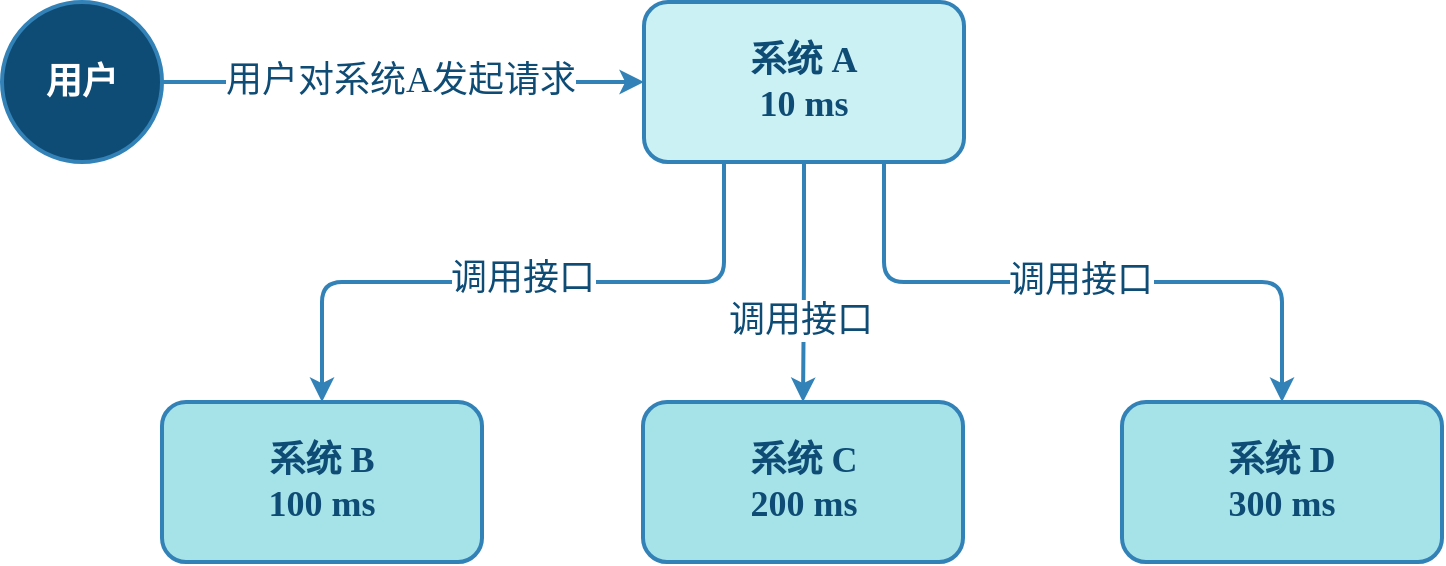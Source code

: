 <mxfile compressed="true" version="22.0.3" type="device" pages="10"><diagram id="yit3YJsN_YkmjIPYiztX" name="同步"><mxGraphModel dx="591" dy="255" grid="1" gridSize="10" guides="1" tooltips="1" connect="1" arrows="1" fold="1" page="1" pageScale="1" pageWidth="827" pageHeight="583" math="0" shadow="0"><root><mxCell id="0"/><mxCell id="1" parent="0"/><mxCell id="IxsqQJjwLYRfK-dcO6q1-1" style="edgeStyle=orthogonalEdgeStyle;shape=connector;rounded=1;orthogonalLoop=1;jettySize=auto;html=1;entryX=0.5;entryY=0;entryDx=0;entryDy=0;labelBackgroundColor=default;strokeColor=#3282B8;strokeWidth=2;align=center;verticalAlign=middle;fontFamily=Comic Sans MS;fontSize=18;fontColor=#0F4C75;endArrow=classic;exitX=0.25;exitY=1;exitDx=0;exitDy=0;fontStyle=1" parent="1" source="W8IG8uIwL8iT4NS2nmyK-1" target="r5GNY0uIkMcdZ0J70g3B-1" edge="1"><mxGeometry relative="1" as="geometry"/></mxCell><mxCell id="2mF04LANVlaWWLnD3K3W-1" value="调用接口" style="edgeLabel;html=1;align=center;verticalAlign=middle;resizable=0;points=[];fontSize=18;fontFamily=Comic Sans MS;fontColor=#0F4C75;" parent="IxsqQJjwLYRfK-dcO6q1-1" vertex="1" connectable="0"><mxGeometry x="0.002" y="-2" relative="1" as="geometry"><mxPoint as="offset"/></mxGeometry></mxCell><mxCell id="IxsqQJjwLYRfK-dcO6q1-2" style="edgeStyle=orthogonalEdgeStyle;shape=connector;rounded=1;orthogonalLoop=1;jettySize=auto;html=1;exitX=0.5;exitY=1;exitDx=0;exitDy=0;labelBackgroundColor=default;strokeColor=#3282B8;strokeWidth=2;align=center;verticalAlign=middle;fontFamily=Comic Sans MS;fontSize=18;fontColor=#0F4C75;endArrow=classic;fontStyle=1" parent="1" source="W8IG8uIwL8iT4NS2nmyK-1" target="r5GNY0uIkMcdZ0J70g3B-2" edge="1"><mxGeometry relative="1" as="geometry"/></mxCell><mxCell id="2mF04LANVlaWWLnD3K3W-3" value="调用接口" style="edgeLabel;html=1;align=center;verticalAlign=middle;resizable=0;points=[];fontSize=18;fontFamily=Comic Sans MS;fontColor=#0F4C75;" parent="IxsqQJjwLYRfK-dcO6q1-2" vertex="1" connectable="0"><mxGeometry x="0.311" y="-2" relative="1" as="geometry"><mxPoint as="offset"/></mxGeometry></mxCell><mxCell id="IxsqQJjwLYRfK-dcO6q1-3" style="edgeStyle=orthogonalEdgeStyle;shape=connector;rounded=1;orthogonalLoop=1;jettySize=auto;html=1;labelBackgroundColor=default;strokeColor=#3282B8;strokeWidth=2;align=center;verticalAlign=middle;fontFamily=Comic Sans MS;fontSize=18;fontColor=#0F4C75;endArrow=classic;exitX=0.75;exitY=1;exitDx=0;exitDy=0;fontStyle=1" parent="1" source="W8IG8uIwL8iT4NS2nmyK-1" target="r5GNY0uIkMcdZ0J70g3B-3" edge="1"><mxGeometry relative="1" as="geometry"/></mxCell><mxCell id="2mF04LANVlaWWLnD3K3W-2" value="调用接口" style="edgeLabel;html=1;align=center;verticalAlign=middle;resizable=0;points=[];fontSize=18;fontFamily=Comic Sans MS;fontColor=#0F4C75;" parent="IxsqQJjwLYRfK-dcO6q1-3" vertex="1" connectable="0"><mxGeometry x="-0.008" y="1" relative="1" as="geometry"><mxPoint as="offset"/></mxGeometry></mxCell><mxCell id="W8IG8uIwL8iT4NS2nmyK-1" value="系统 A&lt;br&gt;10 ms" style="rounded=1;whiteSpace=wrap;html=1;shadow=0;strokeColor=#3282B8;strokeWidth=2;align=center;verticalAlign=middle;fontFamily=Comic Sans MS;fontSize=18;fontColor=#0F4C75;fillColor=#CBF1F5;fontStyle=1" parent="1" vertex="1"><mxGeometry x="1202" y="720" width="160" height="80" as="geometry"/></mxCell><mxCell id="r5GNY0uIkMcdZ0J70g3B-1" value="系统 B&lt;br&gt;100 ms" style="rounded=1;whiteSpace=wrap;html=1;shadow=0;strokeColor=#3282B8;strokeWidth=2;align=center;verticalAlign=middle;fontFamily=Comic Sans MS;fontSize=18;fontColor=#0F4C75;fillColor=#A6E3E9;fontStyle=1" parent="1" vertex="1"><mxGeometry x="961" y="920" width="160" height="80" as="geometry"/></mxCell><mxCell id="r5GNY0uIkMcdZ0J70g3B-2" value="系统 C&lt;br&gt;200 ms" style="rounded=1;whiteSpace=wrap;html=1;shadow=0;strokeColor=#3282B8;strokeWidth=2;align=center;verticalAlign=middle;fontFamily=Comic Sans MS;fontSize=18;fontColor=#0F4C75;fillColor=#A6E3E9;fontStyle=1" parent="1" vertex="1"><mxGeometry x="1201.5" y="920" width="160" height="80" as="geometry"/></mxCell><mxCell id="r5GNY0uIkMcdZ0J70g3B-3" value="系统 D&lt;br&gt;300 ms" style="rounded=1;whiteSpace=wrap;html=1;shadow=0;strokeColor=#3282B8;strokeWidth=2;align=center;verticalAlign=middle;fontFamily=Comic Sans MS;fontSize=18;fontColor=#0F4C75;fillColor=#A6E3E9;fontStyle=1" parent="1" vertex="1"><mxGeometry x="1441" y="920" width="160" height="80" as="geometry"/></mxCell><mxCell id="NE-86TPsV79CSOnI4xhb-2" style="edgeStyle=orthogonalEdgeStyle;shape=connector;rounded=1;orthogonalLoop=1;jettySize=auto;html=1;entryX=0;entryY=0.5;entryDx=0;entryDy=0;labelBackgroundColor=default;strokeColor=#3282B8;strokeWidth=2;align=center;verticalAlign=middle;fontFamily=Comic Sans MS;fontSize=18;fontColor=#FFFFFF;endArrow=classic;fontStyle=1" parent="1" source="NE-86TPsV79CSOnI4xhb-1" target="W8IG8uIwL8iT4NS2nmyK-1" edge="1"><mxGeometry relative="1" as="geometry"/></mxCell><mxCell id="SdDch0ku_1P4pi8CTLpN-1" value="用户对系统A发起请求" style="edgeLabel;html=1;align=center;verticalAlign=middle;resizable=0;points=[];fontSize=18;fontFamily=Comic Sans MS;fontColor=#0F4C75;" parent="NE-86TPsV79CSOnI4xhb-2" vertex="1" connectable="0"><mxGeometry x="-0.012" y="1" relative="1" as="geometry"><mxPoint as="offset"/></mxGeometry></mxCell><mxCell id="NE-86TPsV79CSOnI4xhb-1" value="用户" style="ellipse;whiteSpace=wrap;html=1;aspect=fixed;rounded=1;shadow=0;strokeColor=#3282B8;strokeWidth=2;align=center;verticalAlign=middle;fontFamily=Comic Sans MS;fontSize=18;fontColor=#FFFFFF;fillColor=#0F4C75;fontStyle=1" parent="1" vertex="1"><mxGeometry x="881" y="720" width="80" height="80" as="geometry"/></mxCell></root></mxGraphModel></diagram><diagram name="异步" id="oSkbFO82OEcjyxolwAeI"><mxGraphModel dx="-119" dy="-189" grid="1" gridSize="10" guides="1" tooltips="1" connect="1" arrows="1" fold="1" page="1" pageScale="1" pageWidth="1169" pageHeight="827" math="0" shadow="0"><root><mxCell id="iVNZbzIje3L7oM1zKQam-0"/><mxCell id="iVNZbzIje3L7oM1zKQam-1" parent="iVNZbzIje3L7oM1zKQam-0"/><mxCell id="iVNZbzIje3L7oM1zKQam-2" style="edgeStyle=orthogonalEdgeStyle;shape=connector;rounded=1;orthogonalLoop=1;jettySize=auto;html=1;entryX=0.5;entryY=0;entryDx=0;entryDy=0;labelBackgroundColor=default;strokeColor=#3282B8;strokeWidth=2;align=center;verticalAlign=middle;fontFamily=Comic Sans MS;fontSize=18;fontColor=#0F4C75;endArrow=classic;exitX=0.5;exitY=1;exitDx=0;exitDy=0;fontStyle=1;dashed=1;" parent="iVNZbzIje3L7oM1zKQam-1" source="pD_FzNWrTHD70odDpnvP-0" target="iVNZbzIje3L7oM1zKQam-6" edge="1"><mxGeometry relative="1" as="geometry"/></mxCell><mxCell id="iVNZbzIje3L7oM1zKQam-3" style="edgeStyle=orthogonalEdgeStyle;shape=connector;rounded=1;orthogonalLoop=1;jettySize=auto;html=1;exitX=0.5;exitY=1;exitDx=0;exitDy=0;labelBackgroundColor=default;strokeColor=#3282B8;strokeWidth=2;align=center;verticalAlign=middle;fontFamily=Comic Sans MS;fontSize=18;fontColor=#0F4C75;endArrow=classic;fontStyle=1;entryX=0.5;entryY=0;entryDx=0;entryDy=0;" parent="iVNZbzIje3L7oM1zKQam-1" source="iVNZbzIje3L7oM1zKQam-5" target="pD_FzNWrTHD70odDpnvP-1" edge="1"><mxGeometry relative="1" as="geometry"/></mxCell><mxCell id="iVNZbzIje3L7oM1zKQam-4" style="edgeStyle=orthogonalEdgeStyle;shape=connector;rounded=1;orthogonalLoop=1;jettySize=auto;html=1;labelBackgroundColor=default;strokeColor=#3282B8;strokeWidth=2;align=center;verticalAlign=middle;fontFamily=Comic Sans MS;fontSize=18;fontColor=#0F4C75;endArrow=classic;exitX=0.75;exitY=1;exitDx=0;exitDy=0;fontStyle=1" parent="iVNZbzIje3L7oM1zKQam-1" source="iVNZbzIje3L7oM1zKQam-5" target="pD_FzNWrTHD70odDpnvP-2" edge="1"><mxGeometry relative="1" as="geometry"/></mxCell><mxCell id="iVNZbzIje3L7oM1zKQam-5" value="系统 A&lt;br&gt;10 ms" style="rounded=1;whiteSpace=wrap;html=1;shadow=0;strokeColor=#3282B8;strokeWidth=2;align=center;verticalAlign=middle;fontFamily=Comic Sans MS;fontSize=18;fontColor=#0F4C75;fillColor=#CBF1F5;fontStyle=1" parent="iVNZbzIje3L7oM1zKQam-1" vertex="1"><mxGeometry x="1681" y="960" width="160" height="80" as="geometry"/></mxCell><mxCell id="iVNZbzIje3L7oM1zKQam-6" value="系统 B&lt;br&gt;100 ms" style="rounded=1;whiteSpace=wrap;html=1;shadow=0;strokeColor=#3282B8;strokeWidth=2;align=center;verticalAlign=middle;fontFamily=Comic Sans MS;fontSize=18;fontColor=#0F4C75;fillColor=#A6E3E9;fontStyle=1" parent="iVNZbzIje3L7oM1zKQam-1" vertex="1"><mxGeometry x="1441" y="1400" width="160" height="80" as="geometry"/></mxCell><mxCell id="iVNZbzIje3L7oM1zKQam-7" value="系统 C&lt;br&gt;200 ms" style="rounded=1;whiteSpace=wrap;html=1;shadow=0;strokeColor=#3282B8;strokeWidth=2;align=center;verticalAlign=middle;fontFamily=Comic Sans MS;fontSize=18;fontColor=#0F4C75;fillColor=#A6E3E9;fontStyle=1" parent="iVNZbzIje3L7oM1zKQam-1" vertex="1"><mxGeometry x="1681.5" y="1400" width="160" height="80" as="geometry"/></mxCell><mxCell id="iVNZbzIje3L7oM1zKQam-8" value="系统 D&lt;br&gt;300 ms" style="rounded=1;whiteSpace=wrap;html=1;shadow=0;strokeColor=#3282B8;strokeWidth=2;align=center;verticalAlign=middle;fontFamily=Comic Sans MS;fontSize=18;fontColor=#0F4C75;fillColor=#A6E3E9;fontStyle=1" parent="iVNZbzIje3L7oM1zKQam-1" vertex="1"><mxGeometry x="1921" y="1400" width="160" height="80" as="geometry"/></mxCell><mxCell id="iVNZbzIje3L7oM1zKQam-9" style="edgeStyle=orthogonalEdgeStyle;shape=connector;rounded=1;orthogonalLoop=1;jettySize=auto;html=1;entryX=0;entryY=0.5;entryDx=0;entryDy=0;labelBackgroundColor=default;strokeColor=#3282B8;strokeWidth=2;align=center;verticalAlign=middle;fontFamily=Comic Sans MS;fontSize=18;fontColor=#FFFFFF;endArrow=classic;fontStyle=1" parent="iVNZbzIje3L7oM1zKQam-1" source="iVNZbzIje3L7oM1zKQam-10" target="iVNZbzIje3L7oM1zKQam-5" edge="1"><mxGeometry relative="1" as="geometry"/></mxCell><mxCell id="Oh0VOid2HdKwZ956icPo-0" value="用户对系统A发起请求" style="edgeLabel;html=1;align=center;verticalAlign=middle;resizable=0;points=[];fontSize=18;fontFamily=Comic Sans MS;fontColor=#0F4C75;" parent="iVNZbzIje3L7oM1zKQam-9" vertex="1" connectable="0"><mxGeometry x="-0.006" relative="1" as="geometry"><mxPoint as="offset"/></mxGeometry></mxCell><mxCell id="iVNZbzIje3L7oM1zKQam-10" value="用户" style="ellipse;whiteSpace=wrap;html=1;aspect=fixed;rounded=1;shadow=0;strokeColor=#3282B8;strokeWidth=2;align=center;verticalAlign=middle;fontFamily=Comic Sans MS;fontSize=18;fontColor=#FFFFFF;fillColor=#0F4C75;fontStyle=1" parent="iVNZbzIje3L7oM1zKQam-1" vertex="1"><mxGeometry x="1360" y="960" width="80" height="80" as="geometry"/></mxCell><mxCell id="iVNZbzIje3L7oM1zKQam-12" value="系统A分别发送一条消息到3个MQ，总耗时5ms" style="rounded=1;whiteSpace=wrap;html=1;shadow=0;strokeColor=none;strokeWidth=2;align=center;verticalAlign=middle;fontFamily=Comic Sans MS;fontSize=16;fontColor=#0F4C75;fillColor=none;" parent="iVNZbzIje3L7oM1zKQam-1" vertex="1"><mxGeometry x="1770" y="1140" width="198" height="40" as="geometry"/></mxCell><mxCell id="jgofLz4pdStlDpTsLfJm-2" value="" style="edgeStyle=orthogonalEdgeStyle;shape=connector;rounded=1;orthogonalLoop=1;jettySize=auto;html=1;labelBackgroundColor=default;strokeColor=#3282B8;strokeWidth=2;align=center;verticalAlign=middle;fontFamily=Comic Sans MS;fontSize=18;fontColor=#0F4C75;endArrow=classic;dashed=1;" parent="iVNZbzIje3L7oM1zKQam-1" source="pD_FzNWrTHD70odDpnvP-1" target="iVNZbzIje3L7oM1zKQam-7" edge="1"><mxGeometry relative="1" as="geometry"/></mxCell><mxCell id="pD_FzNWrTHD70odDpnvP-1" value="MQ 2" style="rounded=1;whiteSpace=wrap;html=1;shadow=0;strokeColor=#3282B8;strokeWidth=2;align=center;verticalAlign=middle;fontFamily=Comic Sans MS;fontSize=18;fontColor=#0F4C75;fillColor=#BBE1FA;fontStyle=1" parent="iVNZbzIje3L7oM1zKQam-1" vertex="1"><mxGeometry x="1682" y="1201" width="160" height="80" as="geometry"/></mxCell><mxCell id="jgofLz4pdStlDpTsLfJm-3" value="" style="edgeStyle=orthogonalEdgeStyle;shape=connector;rounded=1;orthogonalLoop=1;jettySize=auto;html=1;labelBackgroundColor=default;strokeColor=#3282B8;strokeWidth=2;align=center;verticalAlign=middle;fontFamily=Comic Sans MS;fontSize=18;fontColor=#0F4C75;endArrow=classic;dashed=1;" parent="iVNZbzIje3L7oM1zKQam-1" source="pD_FzNWrTHD70odDpnvP-2" target="iVNZbzIje3L7oM1zKQam-8" edge="1"><mxGeometry relative="1" as="geometry"/></mxCell><mxCell id="pD_FzNWrTHD70odDpnvP-2" value="MQ 3" style="rounded=1;whiteSpace=wrap;html=1;shadow=0;strokeColor=#3282B8;strokeWidth=2;align=center;verticalAlign=middle;fontFamily=Comic Sans MS;fontSize=18;fontColor=#0F4C75;fillColor=#BBE1FA;fontStyle=1" parent="iVNZbzIje3L7oM1zKQam-1" vertex="1"><mxGeometry x="1921" y="1201" width="160" height="80" as="geometry"/></mxCell><mxCell id="jgofLz4pdStlDpTsLfJm-0" value="" style="edgeStyle=orthogonalEdgeStyle;shape=connector;rounded=1;orthogonalLoop=1;jettySize=auto;html=1;entryX=0.5;entryY=0;entryDx=0;entryDy=0;labelBackgroundColor=default;strokeColor=#3282B8;strokeWidth=2;align=center;verticalAlign=middle;fontFamily=Comic Sans MS;fontSize=18;fontColor=#0F4C75;endArrow=classic;exitX=0.25;exitY=1;exitDx=0;exitDy=0;fontStyle=1" parent="iVNZbzIje3L7oM1zKQam-1" source="iVNZbzIje3L7oM1zKQam-5" target="pD_FzNWrTHD70odDpnvP-0" edge="1"><mxGeometry relative="1" as="geometry"><mxPoint x="1721" y="1040" as="sourcePoint"/><mxPoint x="1520" y="1320" as="targetPoint"/></mxGeometry></mxCell><mxCell id="pD_FzNWrTHD70odDpnvP-0" value="MQ 1" style="rounded=1;whiteSpace=wrap;html=1;shadow=0;strokeColor=#3282B8;strokeWidth=2;align=center;verticalAlign=middle;fontFamily=Comic Sans MS;fontSize=18;fontColor=#0F4C75;fillColor=#BBE1FA;fontStyle=1" parent="iVNZbzIje3L7oM1zKQam-1" vertex="1"><mxGeometry x="1441" y="1201" width="160" height="80" as="geometry"/></mxCell></root></mxGraphModel></diagram><diagram name="解耦前" id="kWTnHytME9Abamn_TDy8"><mxGraphModel dx="265" dy="27" grid="1" gridSize="10" guides="1" tooltips="1" connect="1" arrows="1" fold="1" page="1" pageScale="1" pageWidth="1169" pageHeight="827" math="0" shadow="0"><root><mxCell id="oi0hkVhiNUkyzJoI2kA8-0"/><mxCell id="oi0hkVhiNUkyzJoI2kA8-1" parent="oi0hkVhiNUkyzJoI2kA8-0"/><mxCell id="oi0hkVhiNUkyzJoI2kA8-2" style="edgeStyle=orthogonalEdgeStyle;shape=connector;rounded=1;orthogonalLoop=1;jettySize=auto;html=1;entryX=0.5;entryY=0;entryDx=0;entryDy=0;labelBackgroundColor=default;strokeColor=#3282B8;strokeWidth=2;align=center;verticalAlign=middle;fontFamily=Comic Sans MS;fontSize=18;fontColor=#0F4C75;endArrow=classic;exitX=0.25;exitY=1;exitDx=0;exitDy=0;fontStyle=1" parent="oi0hkVhiNUkyzJoI2kA8-1" source="oi0hkVhiNUkyzJoI2kA8-5" target="oi0hkVhiNUkyzJoI2kA8-6" edge="1"><mxGeometry relative="1" as="geometry"/></mxCell><mxCell id="m1cp8uDU1qGmCIrssYIw-4" value="调用接口" style="edgeLabel;html=1;align=center;verticalAlign=middle;resizable=0;points=[];fontSize=18;fontFamily=Comic Sans MS;fontColor=#0F4C75;" parent="oi0hkVhiNUkyzJoI2kA8-2" vertex="1" connectable="0"><mxGeometry x="0.004" y="-2" relative="1" as="geometry"><mxPoint as="offset"/></mxGeometry></mxCell><mxCell id="oi0hkVhiNUkyzJoI2kA8-3" style="edgeStyle=orthogonalEdgeStyle;shape=connector;rounded=1;orthogonalLoop=1;jettySize=auto;html=1;exitX=0.5;exitY=1;exitDx=0;exitDy=0;labelBackgroundColor=default;strokeColor=#3282B8;strokeWidth=2;align=center;verticalAlign=middle;fontFamily=Comic Sans MS;fontSize=18;fontColor=#0F4C75;endArrow=classic;fontStyle=1" parent="oi0hkVhiNUkyzJoI2kA8-1" source="oi0hkVhiNUkyzJoI2kA8-5" target="oi0hkVhiNUkyzJoI2kA8-7" edge="1"><mxGeometry relative="1" as="geometry"/></mxCell><mxCell id="m1cp8uDU1qGmCIrssYIw-3" value="调用接口" style="edgeLabel;html=1;align=center;verticalAlign=middle;resizable=0;points=[];fontSize=18;fontFamily=Comic Sans MS;fontColor=#0F4C75;" parent="oi0hkVhiNUkyzJoI2kA8-3" vertex="1" connectable="0"><mxGeometry x="0.333" y="-1" relative="1" as="geometry"><mxPoint as="offset"/></mxGeometry></mxCell><mxCell id="MvkM1LXUeYmlMZRCQdjv-0" style="edgeStyle=orthogonalEdgeStyle;shape=connector;rounded=1;orthogonalLoop=1;jettySize=auto;html=1;exitX=0.75;exitY=1;exitDx=0;exitDy=0;entryX=0.5;entryY=0;entryDx=0;entryDy=0;labelBackgroundColor=default;strokeColor=#b85450;strokeWidth=2;align=center;verticalAlign=middle;fontFamily=Comic Sans MS;fontSize=18;fontColor=#0F4C75;endArrow=classic;fillColor=#f8cecc;" parent="oi0hkVhiNUkyzJoI2kA8-1" source="oi0hkVhiNUkyzJoI2kA8-5" target="oi0hkVhiNUkyzJoI2kA8-8" edge="1"><mxGeometry relative="1" as="geometry"/></mxCell><mxCell id="MvkM1LXUeYmlMZRCQdjv-1" value="调用接口" style="edgeLabel;html=1;align=center;verticalAlign=middle;resizable=0;points=[];fontSize=18;fontFamily=Comic Sans MS;fontColor=#0F4C75;" parent="MvkM1LXUeYmlMZRCQdjv-0" vertex="1" connectable="0"><mxGeometry x="0.002" relative="1" as="geometry"><mxPoint as="offset"/></mxGeometry></mxCell><mxCell id="MvkM1LXUeYmlMZRCQdjv-6" style="edgeStyle=orthogonalEdgeStyle;shape=connector;rounded=1;orthogonalLoop=1;jettySize=auto;html=1;entryX=0.5;entryY=0;entryDx=0;entryDy=0;labelBackgroundColor=default;strokeColor=#3282B8;strokeWidth=2;align=center;verticalAlign=middle;fontFamily=Comic Sans MS;fontSize=18;fontColor=#0F4C75;endArrow=classic;" parent="oi0hkVhiNUkyzJoI2kA8-1" source="oi0hkVhiNUkyzJoI2kA8-5" target="MvkM1LXUeYmlMZRCQdjv-5" edge="1"><mxGeometry relative="1" as="geometry"/></mxCell><mxCell id="MvkM1LXUeYmlMZRCQdjv-7" value="调用接口" style="edgeLabel;html=1;align=center;verticalAlign=middle;resizable=0;points=[];fontSize=18;fontFamily=Comic Sans MS;fontColor=#0F4C75;" parent="MvkM1LXUeYmlMZRCQdjv-6" vertex="1" connectable="0"><mxGeometry x="-0.111" relative="1" as="geometry"><mxPoint as="offset"/></mxGeometry></mxCell><mxCell id="oi0hkVhiNUkyzJoI2kA8-5" value="系统 A" style="rounded=1;whiteSpace=wrap;html=1;shadow=0;strokeColor=#3282B8;strokeWidth=2;align=center;verticalAlign=middle;fontFamily=Comic Sans MS;fontSize=18;fontColor=#0F4C75;fillColor=#CBF1F5;fontStyle=1" parent="oi0hkVhiNUkyzJoI2kA8-1" vertex="1"><mxGeometry x="1762" y="1160" width="160" height="80" as="geometry"/></mxCell><mxCell id="oi0hkVhiNUkyzJoI2kA8-6" value="系统 B" style="rounded=1;whiteSpace=wrap;html=1;shadow=0;strokeColor=#3282B8;strokeWidth=2;align=center;verticalAlign=middle;fontFamily=Comic Sans MS;fontSize=18;fontColor=#0F4C75;fillColor=#A6E3E9;fontStyle=1" parent="oi0hkVhiNUkyzJoI2kA8-1" vertex="1"><mxGeometry x="1521" y="1400" width="160" height="80" as="geometry"/></mxCell><mxCell id="oi0hkVhiNUkyzJoI2kA8-7" value="系统 C" style="rounded=1;whiteSpace=wrap;html=1;shadow=0;strokeColor=#3282B8;strokeWidth=2;align=center;verticalAlign=middle;fontFamily=Comic Sans MS;fontSize=18;fontColor=#0F4C75;fillColor=#A6E3E9;fontStyle=1" parent="oi0hkVhiNUkyzJoI2kA8-1" vertex="1"><mxGeometry x="1761.5" y="1400" width="160" height="80" as="geometry"/></mxCell><mxCell id="oi0hkVhiNUkyzJoI2kA8-8" value="系统 D&lt;br&gt;（删除）" style="rounded=1;whiteSpace=wrap;html=1;shadow=0;strokeColor=#3282B8;strokeWidth=2;align=center;verticalAlign=middle;fontFamily=Comic Sans MS;fontSize=18;fontColor=#FFFFFF;fillColor=#71C9CE;fontStyle=1" parent="oi0hkVhiNUkyzJoI2kA8-1" vertex="1"><mxGeometry x="2001" y="1400" width="160" height="80" as="geometry"/></mxCell><mxCell id="oi0hkVhiNUkyzJoI2kA8-11" value="如果要创建系统A和系统E的通信，需要在系统A中添加调用系统E接口的代码" style="rounded=1;whiteSpace=wrap;html=1;shadow=0;strokeColor=none;strokeWidth=2;align=left;verticalAlign=middle;fontFamily=Comic Sans MS;fontSize=16;fontColor=#0F4C75;fillColor=none;spacing=10;" parent="oi0hkVhiNUkyzJoI2kA8-1" vertex="1"><mxGeometry x="1420" y="1120" width="318" height="60" as="geometry"/></mxCell><mxCell id="m1cp8uDU1qGmCIrssYIw-0" value="如果要删除系统A和系统D的通信，需要将系统A调用系统D接口的代码删除" style="rounded=1;whiteSpace=wrap;html=1;shadow=0;strokeColor=none;strokeWidth=2;align=left;verticalAlign=middle;fontFamily=Comic Sans MS;fontSize=16;fontColor=#0F4C75;fillColor=none;spacing=10;" parent="oi0hkVhiNUkyzJoI2kA8-1" vertex="1"><mxGeometry x="1952.5" y="1160" width="208.5" height="80" as="geometry"/></mxCell><mxCell id="m1cp8uDU1qGmCIrssYIw-1" value="" style="verticalLabelPosition=bottom;verticalAlign=top;html=1;shape=mxgraph.basic.x;fontFamily=Comic Sans MS;fontSize=18;fillColor=#f8cecc;strokeColor=#b85450;aspect=fixed;" parent="oi0hkVhiNUkyzJoI2kA8-1" vertex="1"><mxGeometry x="1900" y="1299" width="40" height="40" as="geometry"/></mxCell><mxCell id="MvkM1LXUeYmlMZRCQdjv-5" value="系统 E&lt;br&gt;（新增）" style="rounded=1;whiteSpace=wrap;html=1;shadow=0;strokeColor=#3282B8;strokeWidth=2;align=center;verticalAlign=middle;fontFamily=Comic Sans MS;fontSize=18;fontColor=#FFFFFF;fillColor=#71C9CE;fontStyle=1" parent="oi0hkVhiNUkyzJoI2kA8-1" vertex="1"><mxGeometry x="1320" y="1279" width="160" height="80" as="geometry"/></mxCell></root></mxGraphModel></diagram><diagram name="解耦后" id="IY1m62OrWaeit3L5840M"><mxGraphModel dx="265" dy="27" grid="1" gridSize="10" guides="1" tooltips="1" connect="1" arrows="1" fold="1" page="1" pageScale="1" pageWidth="1169" pageHeight="827" math="0" shadow="0"><root><mxCell id="N7wdcskxk9El2CGtU8s0-0"/><mxCell id="N7wdcskxk9El2CGtU8s0-1" parent="N7wdcskxk9El2CGtU8s0-0"/><mxCell id="N7wdcskxk9El2CGtU8s0-2" style="edgeStyle=orthogonalEdgeStyle;shape=connector;rounded=1;orthogonalLoop=1;jettySize=auto;html=1;entryX=0.5;entryY=0;entryDx=0;entryDy=0;labelBackgroundColor=default;strokeColor=#3282B8;strokeWidth=2;align=center;verticalAlign=middle;fontFamily=Comic Sans MS;fontSize=18;fontColor=#0F4C75;endArrow=none;exitX=0.25;exitY=1;exitDx=0;exitDy=0;fontStyle=1;endFill=0;startArrow=classic;startFill=1;" parent="N7wdcskxk9El2CGtU8s0-1" source="N7wdcskxk9El2CGtU8s0-10" target="N7wdcskxk9El2CGtU8s0-11" edge="1"><mxGeometry relative="1" as="geometry"/></mxCell><mxCell id="N7wdcskxk9El2CGtU8s0-4" style="edgeStyle=orthogonalEdgeStyle;shape=connector;rounded=1;orthogonalLoop=1;jettySize=auto;html=1;exitX=0.5;exitY=1;exitDx=0;exitDy=0;labelBackgroundColor=default;strokeColor=#3282B8;strokeWidth=2;align=center;verticalAlign=middle;fontFamily=Comic Sans MS;fontSize=18;fontColor=#0F4C75;endArrow=none;fontStyle=1;startArrow=classic;startFill=1;endFill=0;" parent="N7wdcskxk9El2CGtU8s0-1" source="N7wdcskxk9El2CGtU8s0-10" target="N7wdcskxk9El2CGtU8s0-12" edge="1"><mxGeometry relative="1" as="geometry"/></mxCell><mxCell id="N7wdcskxk9El2CGtU8s0-8" style="edgeStyle=orthogonalEdgeStyle;shape=connector;rounded=1;orthogonalLoop=1;jettySize=auto;html=1;entryX=0.5;entryY=0;entryDx=0;entryDy=0;labelBackgroundColor=default;strokeColor=#3282B8;strokeWidth=2;align=center;verticalAlign=middle;fontFamily=Comic Sans MS;fontSize=18;fontColor=#0F4C75;endArrow=none;startArrow=classic;startFill=1;endFill=0;" parent="N7wdcskxk9El2CGtU8s0-1" source="N7wdcskxk9El2CGtU8s0-10" target="N7wdcskxk9El2CGtU8s0-17" edge="1"><mxGeometry relative="1" as="geometry"/></mxCell><mxCell id="N7wdcskxk9El2CGtU8s0-10" value="MQ" style="rounded=1;whiteSpace=wrap;html=1;shadow=0;strokeColor=#3282B8;strokeWidth=2;align=center;verticalAlign=middle;fontFamily=Comic Sans MS;fontSize=18;fontColor=#0F4C75;fillColor=#BBE1FA;fontStyle=1" parent="N7wdcskxk9El2CGtU8s0-1" vertex="1"><mxGeometry x="1762" y="1160" width="160" height="80" as="geometry"/></mxCell><mxCell id="N7wdcskxk9El2CGtU8s0-11" value="系统 B" style="rounded=1;whiteSpace=wrap;html=1;shadow=0;strokeColor=#3282B8;strokeWidth=2;align=center;verticalAlign=middle;fontFamily=Comic Sans MS;fontSize=18;fontColor=#0F4C75;fillColor=#A6E3E9;fontStyle=1" parent="N7wdcskxk9El2CGtU8s0-1" vertex="1"><mxGeometry x="1521" y="1400" width="160" height="80" as="geometry"/></mxCell><mxCell id="N7wdcskxk9El2CGtU8s0-12" value="系统 C" style="rounded=1;whiteSpace=wrap;html=1;shadow=0;strokeColor=#3282B8;strokeWidth=2;align=center;verticalAlign=middle;fontFamily=Comic Sans MS;fontSize=18;fontColor=#0F4C75;fillColor=#A6E3E9;fontStyle=1" parent="N7wdcskxk9El2CGtU8s0-1" vertex="1"><mxGeometry x="1761.5" y="1400" width="160" height="80" as="geometry"/></mxCell><mxCell id="N7wdcskxk9El2CGtU8s0-13" value="系统 D&lt;br&gt;（删除）" style="rounded=1;whiteSpace=wrap;html=1;shadow=0;strokeColor=#3282B8;strokeWidth=2;align=center;verticalAlign=middle;fontFamily=Comic Sans MS;fontSize=18;fontColor=#FFFFFF;fillColor=#71C9CE;fontStyle=1" parent="N7wdcskxk9El2CGtU8s0-1" vertex="1"><mxGeometry x="2001" y="1400" width="160" height="80" as="geometry"/></mxCell><mxCell id="N7wdcskxk9El2CGtU8s0-14" value="新系统如果需要关注系统A的数据，订阅相关主题并消费数据即可" style="rounded=1;whiteSpace=wrap;html=1;shadow=0;strokeColor=none;strokeWidth=2;align=left;verticalAlign=middle;fontFamily=Comic Sans MS;fontSize=16;fontColor=#0F4C75;fillColor=none;spacing=10;" parent="N7wdcskxk9El2CGtU8s0-1" vertex="1"><mxGeometry x="1420" y="1120" width="318" height="60" as="geometry"/></mxCell><mxCell id="N7wdcskxk9El2CGtU8s0-15" value="如果不需要再关注系统A的数据，直接取消订阅相关主题即可" style="rounded=1;whiteSpace=wrap;html=1;shadow=0;strokeColor=none;strokeWidth=2;align=left;verticalAlign=middle;fontFamily=Comic Sans MS;fontSize=16;fontColor=#0F4C75;fillColor=none;spacing=10;" parent="N7wdcskxk9El2CGtU8s0-1" vertex="1"><mxGeometry x="1981.75" y="1270" width="198.5" height="80" as="geometry"/></mxCell><mxCell id="N7wdcskxk9El2CGtU8s0-17" value="系统 E&lt;br&gt;（新增）" style="rounded=1;whiteSpace=wrap;html=1;shadow=0;strokeColor=#3282B8;strokeWidth=2;align=center;verticalAlign=middle;fontFamily=Comic Sans MS;fontSize=18;fontColor=#FFFFFF;fillColor=#71C9CE;fontStyle=1" parent="N7wdcskxk9El2CGtU8s0-1" vertex="1"><mxGeometry x="1320" y="1279" width="160" height="80" as="geometry"/></mxCell><mxCell id="q6WYFyMjEM0ZuxIKVz7I-1" style="edgeStyle=orthogonalEdgeStyle;shape=connector;rounded=1;orthogonalLoop=1;jettySize=auto;html=1;entryX=0.5;entryY=0;entryDx=0;entryDy=0;labelBackgroundColor=default;strokeColor=#3282B8;strokeWidth=2;align=center;verticalAlign=middle;fontFamily=Comic Sans MS;fontSize=18;fontColor=#0F4C75;endArrow=classic;" parent="N7wdcskxk9El2CGtU8s0-1" source="q6WYFyMjEM0ZuxIKVz7I-0" target="N7wdcskxk9El2CGtU8s0-10" edge="1"><mxGeometry relative="1" as="geometry"/></mxCell><mxCell id="q6WYFyMjEM0ZuxIKVz7I-2" value="产生数据，写入MQ" style="edgeLabel;html=1;align=center;verticalAlign=middle;resizable=0;points=[];fontSize=18;fontFamily=Comic Sans MS;fontColor=#0F4C75;" parent="q6WYFyMjEM0ZuxIKVz7I-1" vertex="1" connectable="0"><mxGeometry x="-0.004" y="-1" relative="1" as="geometry"><mxPoint x="-1" y="-1" as="offset"/></mxGeometry></mxCell><mxCell id="q6WYFyMjEM0ZuxIKVz7I-0" value="系统 A" style="rounded=1;whiteSpace=wrap;html=1;shadow=0;strokeColor=#3282B8;strokeWidth=2;align=center;verticalAlign=middle;fontFamily=Comic Sans MS;fontSize=18;fontColor=#0F4C75;fillColor=#CBF1F5;fontStyle=1" parent="N7wdcskxk9El2CGtU8s0-1" vertex="1"><mxGeometry x="1761.5" y="960" width="160" height="80" as="geometry"/></mxCell><mxCell id="q6WYFyMjEM0ZuxIKVz7I-3" value="关注系统A数据的系统，自行订阅相关主题并消费数据即可" style="rounded=1;whiteSpace=wrap;html=1;shadow=0;strokeColor=none;strokeWidth=2;align=left;verticalAlign=middle;fontFamily=Comic Sans MS;fontSize=16;fontColor=#0F4C75;fillColor=none;spacing=10;" parent="N7wdcskxk9El2CGtU8s0-1" vertex="1"><mxGeometry x="1502" y="1230" width="236" height="60" as="geometry"/></mxCell></root></mxGraphModel></diagram><diagram name="削峰前" id="IhLq6Pb1c-JCUqDwHhnb"><mxGraphModel dx="223" dy="638" grid="1" gridSize="10" guides="1" tooltips="1" connect="1" arrows="1" fold="1" page="1" pageScale="1" pageWidth="827" pageHeight="1169" math="0" shadow="0"><root><mxCell id="KQ6itZzEvXMM7CjGxGqo-0"/><mxCell id="KQ6itZzEvXMM7CjGxGqo-1" parent="KQ6itZzEvXMM7CjGxGqo-0"/><mxCell id="KQ6itZzEvXMM7CjGxGqo-8" value="系统" style="rounded=1;whiteSpace=wrap;html=1;shadow=0;strokeColor=#3282B8;strokeWidth=2;align=center;verticalAlign=middle;fontFamily=Comic Sans MS;fontSize=18;fontColor=#0F4C75;fillColor=#CBF1F5;fontStyle=1" parent="KQ6itZzEvXMM7CjGxGqo-1" vertex="1"><mxGeometry x="1162" y="720" width="160" height="80" as="geometry"/></mxCell><mxCell id="EO4o28ATwSDSoCNrJ8g5-0" value="数据库" style="strokeWidth=2;html=1;shape=mxgraph.flowchart.database;whiteSpace=wrap;rounded=1;shadow=0;strokeColor=#3282B8;align=center;verticalAlign=middle;fontFamily=Comic Sans MS;fontSize=18;fillColor=#FFF4C3;fontStyle=1;fontColor=#0F4C75;" parent="KQ6itZzEvXMM7CjGxGqo-1" vertex="1"><mxGeometry x="1182" y="880" width="120" height="120" as="geometry"/></mxCell><mxCell id="EO4o28ATwSDSoCNrJ8g5-1" style="edgeStyle=orthogonalEdgeStyle;shape=connector;rounded=1;orthogonalLoop=1;jettySize=auto;html=1;entryX=0.5;entryY=0;entryDx=0;entryDy=0;entryPerimeter=0;labelBackgroundColor=default;strokeColor=#3282B8;strokeWidth=2;align=center;verticalAlign=middle;fontFamily=Comic Sans MS;fontSize=18;fontColor=#0F4C75;endArrow=classic;" parent="KQ6itZzEvXMM7CjGxGqo-1" source="KQ6itZzEvXMM7CjGxGqo-8" target="EO4o28ATwSDSoCNrJ8g5-0" edge="1"><mxGeometry relative="1" as="geometry"/></mxCell><mxCell id="UtDQe6BGYO2_DcmtXGr2-0" style="edgeStyle=orthogonalEdgeStyle;shape=connector;rounded=1;orthogonalLoop=1;jettySize=auto;html=1;entryX=0.25;entryY=0;entryDx=0;entryDy=0;labelBackgroundColor=default;strokeColor=#3282B8;strokeWidth=2;align=center;verticalAlign=middle;fontFamily=Comic Sans MS;fontSize=18;fontColor=#0F4C75;endArrow=classic;exitX=0.5;exitY=1;exitDx=0;exitDy=0;" parent="KQ6itZzEvXMM7CjGxGqo-1" source="EO4o28ATwSDSoCNrJ8g5-2" target="KQ6itZzEvXMM7CjGxGqo-8" edge="1"><mxGeometry relative="1" as="geometry"/></mxCell><mxCell id="EO4o28ATwSDSoCNrJ8g5-2" value="上游系统 1" style="rounded=1;whiteSpace=wrap;html=1;shadow=0;strokeColor=#3282B8;strokeWidth=2;align=center;verticalAlign=middle;fontFamily=Comic Sans MS;fontSize=18;fontColor=#FFFFFF;fillColor=#0F4C75;fontStyle=1" parent="KQ6itZzEvXMM7CjGxGqo-1" vertex="1"><mxGeometry x="920" y="520" width="160" height="80" as="geometry"/></mxCell><mxCell id="UtDQe6BGYO2_DcmtXGr2-1" style="edgeStyle=orthogonalEdgeStyle;shape=connector;rounded=1;orthogonalLoop=1;jettySize=auto;html=1;exitX=0.5;exitY=1;exitDx=0;exitDy=0;labelBackgroundColor=default;strokeColor=#3282B8;strokeWidth=2;align=center;verticalAlign=middle;fontFamily=Comic Sans MS;fontSize=18;fontColor=#0F4C75;endArrow=classic;" parent="KQ6itZzEvXMM7CjGxGqo-1" source="EO4o28ATwSDSoCNrJ8g5-3" target="KQ6itZzEvXMM7CjGxGqo-8" edge="1"><mxGeometry relative="1" as="geometry"/></mxCell><mxCell id="EO4o28ATwSDSoCNrJ8g5-3" value="上游系统 2" style="rounded=1;whiteSpace=wrap;html=1;shadow=0;strokeColor=#3282B8;strokeWidth=2;align=center;verticalAlign=middle;fontFamily=Comic Sans MS;fontSize=18;fontColor=#FFFFFF;fillColor=#0F4C75;fontStyle=1" parent="KQ6itZzEvXMM7CjGxGqo-1" vertex="1"><mxGeometry x="1162" y="520" width="160" height="80" as="geometry"/></mxCell><mxCell id="UtDQe6BGYO2_DcmtXGr2-2" style="edgeStyle=orthogonalEdgeStyle;shape=connector;rounded=1;orthogonalLoop=1;jettySize=auto;html=1;exitX=0.5;exitY=1;exitDx=0;exitDy=0;entryX=0.75;entryY=0;entryDx=0;entryDy=0;labelBackgroundColor=default;strokeColor=#3282B8;strokeWidth=2;align=center;verticalAlign=middle;fontFamily=Comic Sans MS;fontSize=18;fontColor=#0F4C75;endArrow=classic;" parent="KQ6itZzEvXMM7CjGxGqo-1" source="EO4o28ATwSDSoCNrJ8g5-4" target="KQ6itZzEvXMM7CjGxGqo-8" edge="1"><mxGeometry relative="1" as="geometry"/></mxCell><mxCell id="EO4o28ATwSDSoCNrJ8g5-4" value="上游系统 N" style="rounded=1;whiteSpace=wrap;html=1;shadow=0;strokeColor=#3282B8;strokeWidth=2;align=center;verticalAlign=middle;fontFamily=Comic Sans MS;fontSize=18;fontColor=#FFFFFF;fillColor=#0F4C75;fontStyle=1" parent="KQ6itZzEvXMM7CjGxGqo-1" vertex="1"><mxGeometry x="1440" y="520" width="160" height="80" as="geometry"/></mxCell><mxCell id="EO4o28ATwSDSoCNrJ8g5-5" value="..." style="rounded=1;whiteSpace=wrap;html=1;shadow=0;strokeColor=none;strokeWidth=2;align=center;verticalAlign=middle;fontFamily=Comic Sans MS;fontSize=18;fontColor=#0F4C75;fillColor=none;fontStyle=1" parent="KQ6itZzEvXMM7CjGxGqo-1" vertex="1"><mxGeometry x="1340" y="520" width="79" height="80" as="geometry"/></mxCell><mxCell id="MVd6odpQbYm65xq-X7Ij-0" value="&lt;div&gt;每秒发送&lt;span style=&quot;background-color: initial;&quot;&gt;1w个请求&lt;/span&gt;&lt;/div&gt;" style="rounded=1;whiteSpace=wrap;html=1;shadow=0;strokeColor=none;strokeWidth=2;align=left;verticalAlign=middle;fontFamily=Comic Sans MS;fontSize=16;fontColor=#0F4C75;fillColor=none;spacing=10;" parent="KQ6itZzEvXMM7CjGxGqo-1" vertex="1"><mxGeometry x="1330" y="670" width="160" height="40" as="geometry"/></mxCell><mxCell id="MVd6odpQbYm65xq-X7Ij-1" value="&lt;div&gt;每秒只能处理&lt;span style=&quot;background-color: initial;&quot;&gt;1k个请求，过多的请求使得数据库不堪重负&lt;/span&gt;&lt;/div&gt;" style="rounded=1;whiteSpace=wrap;html=1;shadow=0;strokeColor=none;strokeWidth=2;align=left;verticalAlign=middle;fontFamily=Comic Sans MS;fontSize=16;fontColor=#0F4C75;fillColor=none;spacing=10;" parent="KQ6itZzEvXMM7CjGxGqo-1" vertex="1"><mxGeometry x="1330" y="900" width="190" height="80" as="geometry"/></mxCell><mxCell id="XNtVe7RWlksm0KOw6-9J-0" style="edgeStyle=orthogonalEdgeStyle;shape=connector;rounded=1;orthogonalLoop=1;jettySize=auto;html=1;exitX=0.25;exitY=1;exitDx=0;exitDy=0;entryX=0;entryY=0.15;entryDx=0;entryDy=0;entryPerimeter=0;labelBackgroundColor=default;strokeColor=#3282B8;strokeWidth=2;align=center;verticalAlign=middle;fontFamily=Comic Sans MS;fontSize=18;fontColor=#0F4C75;endArrow=classic;" parent="KQ6itZzEvXMM7CjGxGqo-1" source="KQ6itZzEvXMM7CjGxGqo-8" target="EO4o28ATwSDSoCNrJ8g5-0" edge="1"><mxGeometry relative="1" as="geometry"><Array as="points"><mxPoint x="1202" y="840"/><mxPoint x="1182" y="840"/></Array></mxGeometry></mxCell><mxCell id="XNtVe7RWlksm0KOw6-9J-1" style="edgeStyle=orthogonalEdgeStyle;shape=connector;rounded=1;orthogonalLoop=1;jettySize=auto;html=1;exitX=0.75;exitY=1;exitDx=0;exitDy=0;entryX=1;entryY=0.15;entryDx=0;entryDy=0;entryPerimeter=0;labelBackgroundColor=default;strokeColor=#3282B8;strokeWidth=2;align=center;verticalAlign=middle;fontFamily=Comic Sans MS;fontSize=18;fontColor=#0F4C75;endArrow=classic;" parent="KQ6itZzEvXMM7CjGxGqo-1" source="KQ6itZzEvXMM7CjGxGqo-8" target="EO4o28ATwSDSoCNrJ8g5-0" edge="1"><mxGeometry relative="1" as="geometry"><Array as="points"><mxPoint x="1282" y="840"/><mxPoint x="1302" y="840"/></Array></mxGeometry></mxCell></root></mxGraphModel></diagram><diagram name="削峰后" id="IOyTKH-SvEd8IgBb57Bg"><mxGraphModel dx="223" dy="638" grid="1" gridSize="10" guides="1" tooltips="1" connect="1" arrows="1" fold="1" page="1" pageScale="1" pageWidth="827" pageHeight="1169" math="0" shadow="0"><root><mxCell id="dK_ZofcW6vfqlKbbgYYj-0"/><mxCell id="dK_ZofcW6vfqlKbbgYYj-1" parent="dK_ZofcW6vfqlKbbgYYj-0"/><mxCell id="dK_ZofcW6vfqlKbbgYYj-2" value="MQ" style="rounded=1;whiteSpace=wrap;html=1;shadow=0;strokeColor=#3282B8;strokeWidth=2;align=center;verticalAlign=middle;fontFamily=Comic Sans MS;fontSize=18;fontColor=#0F4C75;fillColor=#BBE1FA;fontStyle=1" parent="dK_ZofcW6vfqlKbbgYYj-1" vertex="1"><mxGeometry x="1162" y="720" width="160" height="80" as="geometry"/></mxCell><mxCell id="dK_ZofcW6vfqlKbbgYYj-3" value="数据库" style="strokeWidth=2;html=1;shape=mxgraph.flowchart.database;whiteSpace=wrap;rounded=1;shadow=0;strokeColor=#3282B8;align=center;verticalAlign=middle;fontFamily=Comic Sans MS;fontSize=18;fillColor=#FFF4C3;fontStyle=1;fontColor=#0F4C75;" parent="dK_ZofcW6vfqlKbbgYYj-1" vertex="1"><mxGeometry x="1182" y="1040" width="120" height="120" as="geometry"/></mxCell><mxCell id="dK_ZofcW6vfqlKbbgYYj-5" style="edgeStyle=orthogonalEdgeStyle;shape=connector;rounded=1;orthogonalLoop=1;jettySize=auto;html=1;entryX=0.25;entryY=0;entryDx=0;entryDy=0;labelBackgroundColor=default;strokeColor=#3282B8;strokeWidth=2;align=center;verticalAlign=middle;fontFamily=Comic Sans MS;fontSize=18;fontColor=#0F4C75;endArrow=classic;exitX=0.5;exitY=1;exitDx=0;exitDy=0;" parent="dK_ZofcW6vfqlKbbgYYj-1" source="dK_ZofcW6vfqlKbbgYYj-6" target="dK_ZofcW6vfqlKbbgYYj-2" edge="1"><mxGeometry relative="1" as="geometry"/></mxCell><mxCell id="dK_ZofcW6vfqlKbbgYYj-6" value="上游系统 1" style="rounded=1;whiteSpace=wrap;html=1;shadow=0;strokeColor=#3282B8;strokeWidth=2;align=center;verticalAlign=middle;fontFamily=Comic Sans MS;fontSize=18;fontColor=#FFFFFF;fillColor=#0F4C75;fontStyle=1" parent="dK_ZofcW6vfqlKbbgYYj-1" vertex="1"><mxGeometry x="920" y="520" width="160" height="80" as="geometry"/></mxCell><mxCell id="dK_ZofcW6vfqlKbbgYYj-7" style="edgeStyle=orthogonalEdgeStyle;shape=connector;rounded=1;orthogonalLoop=1;jettySize=auto;html=1;exitX=0.5;exitY=1;exitDx=0;exitDy=0;labelBackgroundColor=default;strokeColor=#3282B8;strokeWidth=2;align=center;verticalAlign=middle;fontFamily=Comic Sans MS;fontSize=18;fontColor=#0F4C75;endArrow=classic;" parent="dK_ZofcW6vfqlKbbgYYj-1" source="dK_ZofcW6vfqlKbbgYYj-8" target="dK_ZofcW6vfqlKbbgYYj-2" edge="1"><mxGeometry relative="1" as="geometry"/></mxCell><mxCell id="dK_ZofcW6vfqlKbbgYYj-8" value="上游系统 2" style="rounded=1;whiteSpace=wrap;html=1;shadow=0;strokeColor=#3282B8;strokeWidth=2;align=center;verticalAlign=middle;fontFamily=Comic Sans MS;fontSize=18;fontColor=#FFFFFF;fillColor=#0F4C75;fontStyle=1" parent="dK_ZofcW6vfqlKbbgYYj-1" vertex="1"><mxGeometry x="1162" y="520" width="160" height="80" as="geometry"/></mxCell><mxCell id="dK_ZofcW6vfqlKbbgYYj-9" style="edgeStyle=orthogonalEdgeStyle;shape=connector;rounded=1;orthogonalLoop=1;jettySize=auto;html=1;exitX=0.5;exitY=1;exitDx=0;exitDy=0;entryX=0.75;entryY=0;entryDx=0;entryDy=0;labelBackgroundColor=default;strokeColor=#3282B8;strokeWidth=2;align=center;verticalAlign=middle;fontFamily=Comic Sans MS;fontSize=18;fontColor=#0F4C75;endArrow=classic;" parent="dK_ZofcW6vfqlKbbgYYj-1" source="dK_ZofcW6vfqlKbbgYYj-10" target="dK_ZofcW6vfqlKbbgYYj-2" edge="1"><mxGeometry relative="1" as="geometry"/></mxCell><mxCell id="dK_ZofcW6vfqlKbbgYYj-10" value="上游系统 N" style="rounded=1;whiteSpace=wrap;html=1;shadow=0;strokeColor=#3282B8;strokeWidth=2;align=center;verticalAlign=middle;fontFamily=Comic Sans MS;fontSize=18;fontColor=#FFFFFF;fillColor=#0F4C75;fontStyle=1" parent="dK_ZofcW6vfqlKbbgYYj-1" vertex="1"><mxGeometry x="1440" y="520" width="160" height="80" as="geometry"/></mxCell><mxCell id="dK_ZofcW6vfqlKbbgYYj-11" value="..." style="rounded=1;whiteSpace=wrap;html=1;shadow=0;strokeColor=none;strokeWidth=2;align=center;verticalAlign=middle;fontFamily=Comic Sans MS;fontSize=18;fontColor=#0F4C75;fillColor=none;fontStyle=1" parent="dK_ZofcW6vfqlKbbgYYj-1" vertex="1"><mxGeometry x="1340" y="520" width="79" height="80" as="geometry"/></mxCell><mxCell id="dK_ZofcW6vfqlKbbgYYj-12" value="&lt;div&gt;每秒发送&lt;span style=&quot;background-color: initial;&quot;&gt;1w个请求&lt;/span&gt;&lt;/div&gt;" style="rounded=1;whiteSpace=wrap;html=1;shadow=0;strokeColor=none;strokeWidth=2;align=left;verticalAlign=middle;fontFamily=Comic Sans MS;fontSize=16;fontColor=#0F4C75;fillColor=none;spacing=10;" parent="dK_ZofcW6vfqlKbbgYYj-1" vertex="1"><mxGeometry x="1330" y="670" width="160" height="40" as="geometry"/></mxCell><mxCell id="9qiPMnlqLNKITa_4vxDn-1" value="" style="edgeStyle=orthogonalEdgeStyle;shape=connector;rounded=1;orthogonalLoop=1;jettySize=auto;html=1;labelBackgroundColor=default;strokeColor=#3282B8;strokeWidth=2;align=center;verticalAlign=middle;fontFamily=Comic Sans MS;fontSize=18;fontColor=#0F4C75;endArrow=classic;" parent="dK_ZofcW6vfqlKbbgYYj-1" source="9qiPMnlqLNKITa_4vxDn-0" target="dK_ZofcW6vfqlKbbgYYj-3" edge="1"><mxGeometry relative="1" as="geometry"/></mxCell><mxCell id="9qiPMnlqLNKITa_4vxDn-3" style="edgeStyle=orthogonalEdgeStyle;shape=connector;rounded=1;orthogonalLoop=1;jettySize=auto;html=1;entryX=0.5;entryY=1;entryDx=0;entryDy=0;labelBackgroundColor=default;strokeColor=#3282B8;strokeWidth=2;align=center;verticalAlign=middle;fontFamily=Comic Sans MS;fontSize=18;fontColor=#0F4C75;endArrow=classic;dashed=1;" parent="dK_ZofcW6vfqlKbbgYYj-1" source="9qiPMnlqLNKITa_4vxDn-0" target="dK_ZofcW6vfqlKbbgYYj-2" edge="1"><mxGeometry relative="1" as="geometry"/></mxCell><mxCell id="9qiPMnlqLNKITa_4vxDn-0" value="系统" style="rounded=1;whiteSpace=wrap;html=1;shadow=0;strokeColor=#3282B8;strokeWidth=2;align=center;verticalAlign=middle;fontFamily=Comic Sans MS;fontSize=18;fontColor=#0F4C75;fillColor=#CBF1F5;fontStyle=1" parent="dK_ZofcW6vfqlKbbgYYj-1" vertex="1"><mxGeometry x="1162" y="880" width="160" height="80" as="geometry"/></mxCell><mxCell id="9qiPMnlqLNKITa_4vxDn-2" value="每秒消费1k个请求" style="rounded=1;whiteSpace=wrap;html=1;shadow=0;strokeColor=none;strokeWidth=2;align=left;verticalAlign=middle;fontFamily=Comic Sans MS;fontSize=16;fontColor=#0F4C75;fillColor=none;spacing=10;" parent="dK_ZofcW6vfqlKbbgYYj-1" vertex="1"><mxGeometry x="1330" y="820" width="160" height="40" as="geometry"/></mxCell><mxCell id="HR1AKxMR2nztlGa_ITs_-0" value="面对平稳的请求量，数据库应对自如" style="rounded=1;whiteSpace=wrap;html=1;shadow=0;strokeColor=none;strokeWidth=2;align=left;verticalAlign=middle;fontFamily=Comic Sans MS;fontSize=16;fontColor=#0F4C75;fillColor=none;spacing=10;" parent="dK_ZofcW6vfqlKbbgYYj-1" vertex="1"><mxGeometry x="1325" y="1040" width="170" height="80" as="geometry"/></mxCell></root></mxGraphModel></diagram><diagram name="重复消费" id="GripujSzcXWeRRAk9j3R"><mxGraphModel dx="-220" dy="854" grid="1" gridSize="10" guides="1" tooltips="1" connect="1" arrows="1" fold="1" page="1" pageScale="1" pageWidth="1654" pageHeight="1169" math="0" shadow="0"><root><mxCell id="1OkGeb0U2jBZ7I7Z7x2E-0"/><mxCell id="1OkGeb0U2jBZ7I7Z7x2E-1" parent="1OkGeb0U2jBZ7I7Z7x2E-0"/><mxCell id="p3lJeZnmOXrFAwVjIwy9-14" value="重复" style="rounded=1;whiteSpace=wrap;html=1;shadow=0;strokeColor=#3282B8;strokeWidth=2;align=center;verticalAlign=top;fontFamily=Comic Sans MS;fontSize=18;fontColor=#0F4C75;fillColor=#F6F6F6;dashed=1;dashPattern=1 2;fontStyle=1;spacing=5;" parent="1OkGeb0U2jBZ7I7Z7x2E-1" vertex="1"><mxGeometry x="2959" y="280" width="120" height="140" as="geometry"/></mxCell><mxCell id="1OkGeb0U2jBZ7I7Z7x2E-2" value="MQ" style="rounded=1;whiteSpace=wrap;html=1;shadow=0;strokeColor=#3282B8;strokeWidth=2;align=center;verticalAlign=middle;fontFamily=Comic Sans MS;fontSize=18;fontColor=#0F4C75;fillColor=#BBE1FA;fontStyle=1" parent="1OkGeb0U2jBZ7I7Z7x2E-1" vertex="1"><mxGeometry x="2199" y="480" width="160" height="80" as="geometry"/></mxCell><mxCell id="QqLq3CYh2ou1Kcg-Ffng-12" style="edgeStyle=orthogonalEdgeStyle;shape=connector;rounded=1;orthogonalLoop=1;jettySize=auto;html=1;exitX=0.5;exitY=0;exitDx=0;exitDy=0;entryX=0;entryY=0.5;entryDx=0;entryDy=0;labelBackgroundColor=default;strokeColor=#3282B8;strokeWidth=2;align=center;verticalAlign=middle;fontFamily=Comic Sans MS;fontSize=18;fontColor=#0F4C75;endArrow=classic;" parent="1OkGeb0U2jBZ7I7Z7x2E-1" source="QqLq3CYh2ou1Kcg-Ffng-1" target="QqLq3CYh2ou1Kcg-Ffng-3" edge="1"><mxGeometry relative="1" as="geometry"/></mxCell><mxCell id="p3lJeZnmOXrFAwVjIwy9-15" value="写" style="edgeLabel;html=1;align=center;verticalAlign=middle;resizable=0;points=[];fontSize=18;fontFamily=Comic Sans MS;fontColor=#0F4C75;" parent="QqLq3CYh2ou1Kcg-Ffng-12" vertex="1" connectable="0"><mxGeometry x="-0.208" y="3" relative="1" as="geometry"><mxPoint y="1" as="offset"/></mxGeometry></mxCell><mxCell id="QqLq3CYh2ou1Kcg-Ffng-1" value="Producer" style="rounded=1;whiteSpace=wrap;html=1;shadow=0;strokeColor=#3282B8;strokeWidth=2;align=center;verticalAlign=middle;fontFamily=Comic Sans MS;fontSize=18;fontColor=#0F4C75;fillColor=#CBF1F5;fontStyle=1" parent="1OkGeb0U2jBZ7I7Z7x2E-1" vertex="1"><mxGeometry x="1759" y="480" width="160" height="80" as="geometry"/></mxCell><mxCell id="QqLq3CYh2ou1Kcg-Ffng-25" style="edgeStyle=orthogonalEdgeStyle;shape=connector;rounded=1;orthogonalLoop=1;jettySize=auto;html=1;exitX=1;exitY=0.5;exitDx=0;exitDy=0;entryX=1;entryY=0.5;entryDx=0;entryDy=0;labelBackgroundColor=default;strokeColor=#3282B8;strokeWidth=2;align=center;verticalAlign=middle;fontFamily=Comic Sans MS;fontSize=18;fontColor=#0F4C75;endArrow=classic;" parent="1OkGeb0U2jBZ7I7Z7x2E-1" source="QqLq3CYh2ou1Kcg-Ffng-2" target="QqLq3CYh2ou1Kcg-Ffng-19" edge="1"><mxGeometry relative="1" as="geometry"><Array as="points"><mxPoint x="2839" y="520"/><mxPoint x="2839" y="660"/></Array></mxGeometry></mxCell><mxCell id="GES6gIHX4CXQzpYMq5OS-2" value="1.第一次读" style="edgeLabel;html=1;align=center;verticalAlign=middle;resizable=0;points=[];fontSize=18;fontFamily=Comic Sans MS;fontColor=#0F4C75;" parent="QqLq3CYh2ou1Kcg-Ffng-25" vertex="1" connectable="0"><mxGeometry x="-0.369" y="-2" relative="1" as="geometry"><mxPoint as="offset"/></mxGeometry></mxCell><mxCell id="QqLq3CYh2ou1Kcg-Ffng-33" style="edgeStyle=orthogonalEdgeStyle;shape=connector;rounded=1;orthogonalLoop=1;jettySize=auto;html=1;exitX=1;exitY=0.5;exitDx=0;exitDy=0;entryX=1;entryY=0.5;entryDx=0;entryDy=0;labelBackgroundColor=default;strokeColor=#3282B8;strokeWidth=2;align=center;verticalAlign=middle;fontFamily=Comic Sans MS;fontSize=18;fontColor=#0F4C75;endArrow=classic;" parent="1OkGeb0U2jBZ7I7Z7x2E-1" source="QqLq3CYh2ou1Kcg-Ffng-2" target="QqLq3CYh2ou1Kcg-Ffng-31" edge="1"><mxGeometry relative="1" as="geometry"><Array as="points"><mxPoint x="2919" y="520"/><mxPoint x="2919" y="860"/></Array></mxGeometry></mxCell><mxCell id="GES6gIHX4CXQzpYMq5OS-3" value="2.宕机重启后第二次读" style="edgeLabel;html=1;align=center;verticalAlign=middle;resizable=0;points=[];fontSize=18;fontFamily=Comic Sans MS;fontColor=#0F4C75;" parent="QqLq3CYh2ou1Kcg-Ffng-33" vertex="1" connectable="0"><mxGeometry x="-0.224" y="-2" relative="1" as="geometry"><mxPoint as="offset"/></mxGeometry></mxCell><mxCell id="QqLq3CYh2ou1Kcg-Ffng-2" value="Consumer" style="rounded=1;whiteSpace=wrap;html=1;shadow=0;strokeColor=#3282B8;strokeWidth=2;align=center;verticalAlign=middle;fontFamily=Comic Sans MS;fontSize=18;fontColor=#0F4C75;fillColor=#CBF1F5;fontStyle=1" parent="1OkGeb0U2jBZ7I7Z7x2E-1" vertex="1"><mxGeometry x="2639" y="480" width="160" height="80" as="geometry"/></mxCell><mxCell id="QqLq3CYh2ou1Kcg-Ffng-3" value="1" style="rounded=1;whiteSpace=wrap;html=1;shadow=0;strokeColor=#3282B8;strokeWidth=2;align=center;verticalAlign=middle;fontFamily=Comic Sans MS;fontSize=18;fontColor=#0F4C75;fillColor=none;fontStyle=1" parent="1OkGeb0U2jBZ7I7Z7x2E-1" vertex="1"><mxGeometry x="1879" y="320" width="40" height="40" as="geometry"/></mxCell><mxCell id="QqLq3CYh2ou1Kcg-Ffng-4" value="2" style="rounded=1;whiteSpace=wrap;html=1;shadow=0;strokeColor=#3282B8;strokeWidth=2;align=center;verticalAlign=middle;fontFamily=Comic Sans MS;fontSize=18;fontColor=#0F4C75;fillColor=none;fontStyle=1" parent="1OkGeb0U2jBZ7I7Z7x2E-1" vertex="1"><mxGeometry x="1919" y="320" width="40" height="40" as="geometry"/></mxCell><mxCell id="QqLq3CYh2ou1Kcg-Ffng-5" value="3" style="rounded=1;whiteSpace=wrap;html=1;shadow=0;strokeColor=#3282B8;strokeWidth=2;align=center;verticalAlign=middle;fontFamily=Comic Sans MS;fontSize=18;fontColor=#0F4C75;fillColor=none;fontStyle=1" parent="1OkGeb0U2jBZ7I7Z7x2E-1" vertex="1"><mxGeometry x="1959" y="320" width="40" height="40" as="geometry"/></mxCell><mxCell id="QqLq3CYh2ou1Kcg-Ffng-6" value="4" style="rounded=1;whiteSpace=wrap;html=1;shadow=0;strokeColor=#3282B8;strokeWidth=2;align=center;verticalAlign=middle;fontFamily=Comic Sans MS;fontSize=18;fontColor=#0F4C75;fillColor=none;fontStyle=1" parent="1OkGeb0U2jBZ7I7Z7x2E-1" vertex="1"><mxGeometry x="1999" y="320" width="40" height="40" as="geometry"/></mxCell><mxCell id="QqLq3CYh2ou1Kcg-Ffng-7" value="5" style="rounded=1;whiteSpace=wrap;html=1;shadow=0;strokeColor=#3282B8;strokeWidth=2;align=center;verticalAlign=middle;fontFamily=Comic Sans MS;fontSize=18;fontColor=#0F4C75;fillColor=none;fontStyle=1" parent="1OkGeb0U2jBZ7I7Z7x2E-1" vertex="1"><mxGeometry x="2039" y="320" width="40" height="40" as="geometry"/></mxCell><mxCell id="QqLq3CYh2ou1Kcg-Ffng-8" value="6" style="rounded=1;whiteSpace=wrap;html=1;shadow=0;strokeColor=#3282B8;strokeWidth=2;align=center;verticalAlign=middle;fontFamily=Comic Sans MS;fontSize=18;fontColor=#0F4C75;fillColor=none;fontStyle=1" parent="1OkGeb0U2jBZ7I7Z7x2E-1" vertex="1"><mxGeometry x="2079" y="320" width="40" height="40" as="geometry"/></mxCell><mxCell id="QqLq3CYh2ou1Kcg-Ffng-9" value="7" style="rounded=1;whiteSpace=wrap;html=1;shadow=0;strokeColor=#3282B8;strokeWidth=2;align=center;verticalAlign=middle;fontFamily=Comic Sans MS;fontSize=18;fontColor=#0F4C75;fillColor=none;fontStyle=1" parent="1OkGeb0U2jBZ7I7Z7x2E-1" vertex="1"><mxGeometry x="2119" y="320" width="40" height="40" as="geometry"/></mxCell><mxCell id="QqLq3CYh2ou1Kcg-Ffng-10" value="8" style="rounded=1;whiteSpace=wrap;html=1;shadow=0;strokeColor=#3282B8;strokeWidth=2;align=center;verticalAlign=middle;fontFamily=Comic Sans MS;fontSize=18;fontColor=#0F4C75;fillColor=none;fontStyle=1" parent="1OkGeb0U2jBZ7I7Z7x2E-1" vertex="1"><mxGeometry x="2159" y="320" width="40" height="40" as="geometry"/></mxCell><mxCell id="QqLq3CYh2ou1Kcg-Ffng-13" style="edgeStyle=orthogonalEdgeStyle;shape=connector;rounded=1;orthogonalLoop=1;jettySize=auto;html=1;exitX=1;exitY=0.5;exitDx=0;exitDy=0;entryX=0.5;entryY=0;entryDx=0;entryDy=0;labelBackgroundColor=default;strokeColor=#3282B8;strokeWidth=2;align=center;verticalAlign=middle;fontFamily=Comic Sans MS;fontSize=18;fontColor=#0F4C75;endArrow=classic;" parent="1OkGeb0U2jBZ7I7Z7x2E-1" source="QqLq3CYh2ou1Kcg-Ffng-11" target="1OkGeb0U2jBZ7I7Z7x2E-2" edge="1"><mxGeometry relative="1" as="geometry"/></mxCell><mxCell id="QqLq3CYh2ou1Kcg-Ffng-11" value="9" style="rounded=1;whiteSpace=wrap;html=1;shadow=0;strokeColor=#3282B8;strokeWidth=2;align=center;verticalAlign=middle;fontFamily=Comic Sans MS;fontSize=18;fontColor=#0F4C75;fillColor=none;fontStyle=1" parent="1OkGeb0U2jBZ7I7Z7x2E-1" vertex="1"><mxGeometry x="2199" y="320" width="40" height="40" as="geometry"/></mxCell><mxCell id="QqLq3CYh2ou1Kcg-Ffng-24" style="edgeStyle=orthogonalEdgeStyle;shape=connector;rounded=1;orthogonalLoop=1;jettySize=auto;html=1;exitX=0;exitY=0.5;exitDx=0;exitDy=0;entryX=0.5;entryY=1;entryDx=0;entryDy=0;labelBackgroundColor=default;strokeColor=#3282B8;strokeWidth=2;align=center;verticalAlign=middle;fontFamily=Comic Sans MS;fontSize=18;fontColor=#0F4C75;endArrow=classic;" parent="1OkGeb0U2jBZ7I7Z7x2E-1" source="QqLq3CYh2ou1Kcg-Ffng-14" target="1OkGeb0U2jBZ7I7Z7x2E-2" edge="1"><mxGeometry relative="1" as="geometry"/></mxCell><mxCell id="QqLq3CYh2ou1Kcg-Ffng-14" value="1" style="rounded=1;whiteSpace=wrap;html=1;shadow=0;strokeColor=#3282B8;strokeWidth=2;align=center;verticalAlign=middle;fontFamily=Comic Sans MS;fontSize=18;fontColor=#0F4C75;fillColor=none;fontStyle=1" parent="1OkGeb0U2jBZ7I7Z7x2E-1" vertex="1"><mxGeometry x="2439" y="640" width="40" height="40" as="geometry"/></mxCell><mxCell id="QqLq3CYh2ou1Kcg-Ffng-15" value="2" style="rounded=1;whiteSpace=wrap;html=1;shadow=0;strokeColor=#3282B8;strokeWidth=2;align=center;verticalAlign=middle;fontFamily=Comic Sans MS;fontSize=18;fontColor=#0F4C75;fillColor=none;fontStyle=1" parent="1OkGeb0U2jBZ7I7Z7x2E-1" vertex="1"><mxGeometry x="2479" y="640" width="40" height="40" as="geometry"/></mxCell><mxCell id="QqLq3CYh2ou1Kcg-Ffng-16" value="3" style="rounded=1;whiteSpace=wrap;html=1;shadow=0;strokeColor=#3282B8;strokeWidth=2;align=center;verticalAlign=middle;fontFamily=Comic Sans MS;fontSize=18;fontColor=#0F4C75;fillColor=none;fontStyle=1" parent="1OkGeb0U2jBZ7I7Z7x2E-1" vertex="1"><mxGeometry x="2519" y="640" width="40" height="40" as="geometry"/></mxCell><mxCell id="QqLq3CYh2ou1Kcg-Ffng-17" value="4" style="rounded=1;whiteSpace=wrap;html=1;shadow=0;strokeColor=#3282B8;strokeWidth=2;align=center;verticalAlign=middle;fontFamily=Comic Sans MS;fontSize=18;fontColor=#0F4C75;fillColor=#F6F6F6;fontStyle=1" parent="1OkGeb0U2jBZ7I7Z7x2E-1" vertex="1"><mxGeometry x="2559" y="640" width="40" height="40" as="geometry"/></mxCell><mxCell id="QqLq3CYh2ou1Kcg-Ffng-18" value="5" style="rounded=1;whiteSpace=wrap;html=1;shadow=0;strokeColor=#3282B8;strokeWidth=2;align=center;verticalAlign=middle;fontFamily=Comic Sans MS;fontSize=18;fontColor=#0F4C75;fillColor=#F6F6F6;fontStyle=1" parent="1OkGeb0U2jBZ7I7Z7x2E-1" vertex="1"><mxGeometry x="2599" y="640" width="40" height="40" as="geometry"/></mxCell><mxCell id="QqLq3CYh2ou1Kcg-Ffng-19" value="6" style="rounded=1;whiteSpace=wrap;html=1;shadow=0;strokeColor=#3282B8;strokeWidth=2;align=center;verticalAlign=middle;fontFamily=Comic Sans MS;fontSize=18;fontColor=#0F4C75;fillColor=#F6F6F6;fontStyle=1" parent="1OkGeb0U2jBZ7I7Z7x2E-1" vertex="1"><mxGeometry x="2639" y="640" width="40" height="40" as="geometry"/></mxCell><mxCell id="QqLq3CYh2ou1Kcg-Ffng-32" style="edgeStyle=orthogonalEdgeStyle;shape=connector;rounded=1;orthogonalLoop=1;jettySize=auto;html=1;exitX=0;exitY=0.5;exitDx=0;exitDy=0;entryX=0.5;entryY=1;entryDx=0;entryDy=0;labelBackgroundColor=default;strokeColor=#3282B8;strokeWidth=2;align=center;verticalAlign=middle;fontFamily=Comic Sans MS;fontSize=18;fontColor=#0F4C75;endArrow=classic;" parent="1OkGeb0U2jBZ7I7Z7x2E-1" source="QqLq3CYh2ou1Kcg-Ffng-26" target="1OkGeb0U2jBZ7I7Z7x2E-2" edge="1"><mxGeometry relative="1" as="geometry"/></mxCell><mxCell id="QqLq3CYh2ou1Kcg-Ffng-26" value="4" style="rounded=1;whiteSpace=wrap;html=1;shadow=0;strokeColor=#3282B8;strokeWidth=2;align=center;verticalAlign=middle;fontFamily=Comic Sans MS;fontSize=18;fontColor=#0F4C75;fillColor=none;fontStyle=1" parent="1OkGeb0U2jBZ7I7Z7x2E-1" vertex="1"><mxGeometry x="2399" y="840" width="40" height="40" as="geometry"/></mxCell><mxCell id="QqLq3CYh2ou1Kcg-Ffng-27" value="5" style="rounded=1;whiteSpace=wrap;html=1;shadow=0;strokeColor=#3282B8;strokeWidth=2;align=center;verticalAlign=middle;fontFamily=Comic Sans MS;fontSize=18;fontColor=#0F4C75;fillColor=none;fontStyle=1" parent="1OkGeb0U2jBZ7I7Z7x2E-1" vertex="1"><mxGeometry x="2439" y="840" width="40" height="40" as="geometry"/></mxCell><mxCell id="QqLq3CYh2ou1Kcg-Ffng-28" value="6" style="rounded=1;whiteSpace=wrap;html=1;shadow=0;strokeColor=#3282B8;strokeWidth=2;align=center;verticalAlign=middle;fontFamily=Comic Sans MS;fontSize=18;fontColor=#0F4C75;fillColor=none;fontStyle=1" parent="1OkGeb0U2jBZ7I7Z7x2E-1" vertex="1"><mxGeometry x="2479" y="840" width="40" height="40" as="geometry"/></mxCell><mxCell id="QqLq3CYh2ou1Kcg-Ffng-29" value="7" style="rounded=1;whiteSpace=wrap;html=1;shadow=0;strokeColor=#3282B8;strokeWidth=2;align=center;verticalAlign=middle;fontFamily=Comic Sans MS;fontSize=18;fontColor=#0F4C75;fillColor=none;fontStyle=1" parent="1OkGeb0U2jBZ7I7Z7x2E-1" vertex="1"><mxGeometry x="2519" y="840" width="40" height="40" as="geometry"/></mxCell><mxCell id="QqLq3CYh2ou1Kcg-Ffng-30" value="8" style="rounded=1;whiteSpace=wrap;html=1;shadow=0;strokeColor=#3282B8;strokeWidth=2;align=center;verticalAlign=middle;fontFamily=Comic Sans MS;fontSize=18;fontColor=#0F4C75;fillColor=none;fontStyle=1" parent="1OkGeb0U2jBZ7I7Z7x2E-1" vertex="1"><mxGeometry x="2559" y="840" width="40" height="40" as="geometry"/></mxCell><mxCell id="QqLq3CYh2ou1Kcg-Ffng-31" value="9" style="rounded=1;whiteSpace=wrap;html=1;shadow=0;strokeColor=#3282B8;strokeWidth=2;align=center;verticalAlign=middle;fontFamily=Comic Sans MS;fontSize=18;fontColor=#0F4C75;fillColor=none;fontStyle=1" parent="1OkGeb0U2jBZ7I7Z7x2E-1" vertex="1"><mxGeometry x="2599" y="840" width="40" height="40" as="geometry"/></mxCell><mxCell id="GES6gIHX4CXQzpYMq5OS-1" style="edgeStyle=orthogonalEdgeStyle;shape=connector;rounded=1;orthogonalLoop=1;jettySize=auto;html=1;entryX=0.5;entryY=1;entryDx=0;entryDy=0;labelBackgroundColor=default;strokeColor=#3282B8;strokeWidth=2;align=center;verticalAlign=middle;fontFamily=Comic Sans MS;fontSize=18;fontColor=#0F4C75;endArrow=classic;" parent="1OkGeb0U2jBZ7I7Z7x2E-1" source="GES6gIHX4CXQzpYMq5OS-0" target="QqLq3CYh2ou1Kcg-Ffng-18" edge="1"><mxGeometry relative="1" as="geometry"/></mxCell><mxCell id="GES6gIHX4CXQzpYMq5OS-0" value="&lt;div&gt;4、5、6 未提交&lt;/div&gt;" style="rounded=1;whiteSpace=wrap;html=1;shadow=0;strokeColor=none;strokeWidth=2;align=center;verticalAlign=middle;fontFamily=Comic Sans MS;fontSize=16;fontColor=#0F4C75;fillColor=none;spacing=10;" parent="1OkGeb0U2jBZ7I7Z7x2E-1" vertex="1"><mxGeometry x="2539" y="760" width="160" height="40" as="geometry"/></mxCell><mxCell id="p3lJeZnmOXrFAwVjIwy9-0" value="数据库" style="strokeWidth=2;html=1;shape=mxgraph.flowchart.database;whiteSpace=wrap;rounded=1;shadow=0;strokeColor=#3282B8;align=center;verticalAlign=middle;fontFamily=Comic Sans MS;fontSize=18;fillColor=#FFF4C3;fontStyle=1;fontColor=#0F4C75;" parent="1OkGeb0U2jBZ7I7Z7x2E-1" vertex="1"><mxGeometry x="2659" y="280" width="120" height="120" as="geometry"/></mxCell><mxCell id="p3lJeZnmOXrFAwVjIwy9-1" style="edgeStyle=orthogonalEdgeStyle;shape=connector;rounded=1;orthogonalLoop=1;jettySize=auto;html=1;exitX=0.5;exitY=0;exitDx=0;exitDy=0;entryX=0.5;entryY=1;entryDx=0;entryDy=0;entryPerimeter=0;labelBackgroundColor=default;strokeColor=#3282B8;strokeWidth=2;align=center;verticalAlign=middle;fontFamily=Comic Sans MS;fontSize=18;fontColor=#0F4C75;endArrow=classic;" parent="1OkGeb0U2jBZ7I7Z7x2E-1" source="QqLq3CYh2ou1Kcg-Ffng-2" target="p3lJeZnmOXrFAwVjIwy9-0" edge="1"><mxGeometry relative="1" as="geometry"/></mxCell><mxCell id="p3lJeZnmOXrFAwVjIwy9-16" value="写" style="edgeLabel;html=1;align=center;verticalAlign=middle;resizable=0;points=[];fontSize=18;fontFamily=Comic Sans MS;fontColor=#0F4C75;" parent="p3lJeZnmOXrFAwVjIwy9-1" vertex="1" connectable="0"><mxGeometry x="0.016" y="1" relative="1" as="geometry"><mxPoint y="1" as="offset"/></mxGeometry></mxCell><mxCell id="p3lJeZnmOXrFAwVjIwy9-2" value="1" style="rounded=1;whiteSpace=wrap;html=1;shadow=0;strokeColor=#3282B8;strokeWidth=2;align=center;verticalAlign=middle;fontFamily=Comic Sans MS;fontSize=18;fontColor=#0F4C75;fillColor=none;fontStyle=1" parent="1OkGeb0U2jBZ7I7Z7x2E-1" vertex="1"><mxGeometry x="2839" y="320" width="40" height="40" as="geometry"/></mxCell><mxCell id="p3lJeZnmOXrFAwVjIwy9-3" value="2" style="rounded=1;whiteSpace=wrap;html=1;shadow=0;strokeColor=#3282B8;strokeWidth=2;align=center;verticalAlign=middle;fontFamily=Comic Sans MS;fontSize=18;fontColor=#0F4C75;fillColor=none;fontStyle=1" parent="1OkGeb0U2jBZ7I7Z7x2E-1" vertex="1"><mxGeometry x="2879" y="320" width="40" height="40" as="geometry"/></mxCell><mxCell id="p3lJeZnmOXrFAwVjIwy9-4" value="3" style="rounded=1;whiteSpace=wrap;html=1;shadow=0;strokeColor=#3282B8;strokeWidth=2;align=center;verticalAlign=middle;fontFamily=Comic Sans MS;fontSize=18;fontColor=#0F4C75;fillColor=none;fontStyle=1" parent="1OkGeb0U2jBZ7I7Z7x2E-1" vertex="1"><mxGeometry x="2919" y="320" width="40" height="40" as="geometry"/></mxCell><mxCell id="p3lJeZnmOXrFAwVjIwy9-5" value="4" style="rounded=1;whiteSpace=wrap;html=1;shadow=0;strokeColor=#3282B8;strokeWidth=2;align=center;verticalAlign=middle;fontFamily=Comic Sans MS;fontSize=18;fontColor=#0F4C75;fillColor=none;fontStyle=1" parent="1OkGeb0U2jBZ7I7Z7x2E-1" vertex="1"><mxGeometry x="2959" y="320" width="40" height="40" as="geometry"/></mxCell><mxCell id="p3lJeZnmOXrFAwVjIwy9-6" value="5" style="rounded=1;whiteSpace=wrap;html=1;shadow=0;strokeColor=#3282B8;strokeWidth=2;align=center;verticalAlign=middle;fontFamily=Comic Sans MS;fontSize=18;fontColor=#0F4C75;fillColor=none;fontStyle=1" parent="1OkGeb0U2jBZ7I7Z7x2E-1" vertex="1"><mxGeometry x="2999" y="320" width="40" height="40" as="geometry"/></mxCell><mxCell id="p3lJeZnmOXrFAwVjIwy9-7" value="6" style="rounded=1;whiteSpace=wrap;html=1;shadow=0;strokeColor=#3282B8;strokeWidth=2;align=center;verticalAlign=middle;fontFamily=Comic Sans MS;fontSize=18;fontColor=#0F4C75;fillColor=none;fontStyle=1" parent="1OkGeb0U2jBZ7I7Z7x2E-1" vertex="1"><mxGeometry x="3039" y="320" width="40" height="40" as="geometry"/></mxCell><mxCell id="p3lJeZnmOXrFAwVjIwy9-8" value="4" style="rounded=1;whiteSpace=wrap;html=1;shadow=0;strokeColor=#3282B8;strokeWidth=2;align=center;verticalAlign=middle;fontFamily=Comic Sans MS;fontSize=18;fontColor=#0F4C75;fillColor=none;fontStyle=1" parent="1OkGeb0U2jBZ7I7Z7x2E-1" vertex="1"><mxGeometry x="2959" y="360" width="40" height="40" as="geometry"/></mxCell><mxCell id="p3lJeZnmOXrFAwVjIwy9-9" value="5" style="rounded=1;whiteSpace=wrap;html=1;shadow=0;strokeColor=#3282B8;strokeWidth=2;align=center;verticalAlign=middle;fontFamily=Comic Sans MS;fontSize=18;fontColor=#0F4C75;fillColor=none;fontStyle=1" parent="1OkGeb0U2jBZ7I7Z7x2E-1" vertex="1"><mxGeometry x="2999" y="360" width="40" height="40" as="geometry"/></mxCell><mxCell id="p3lJeZnmOXrFAwVjIwy9-10" value="6" style="rounded=1;whiteSpace=wrap;html=1;shadow=0;strokeColor=#3282B8;strokeWidth=2;align=center;verticalAlign=middle;fontFamily=Comic Sans MS;fontSize=18;fontColor=#0F4C75;fillColor=none;fontStyle=1" parent="1OkGeb0U2jBZ7I7Z7x2E-1" vertex="1"><mxGeometry x="3039" y="360" width="40" height="40" as="geometry"/></mxCell><mxCell id="p3lJeZnmOXrFAwVjIwy9-11" value="7" style="rounded=1;whiteSpace=wrap;html=1;shadow=0;strokeColor=#3282B8;strokeWidth=2;align=center;verticalAlign=middle;fontFamily=Comic Sans MS;fontSize=18;fontColor=#0F4C75;fillColor=none;fontStyle=1" parent="1OkGeb0U2jBZ7I7Z7x2E-1" vertex="1"><mxGeometry x="3079" y="360" width="40" height="40" as="geometry"/></mxCell><mxCell id="p3lJeZnmOXrFAwVjIwy9-12" value="8" style="rounded=1;whiteSpace=wrap;html=1;shadow=0;strokeColor=#3282B8;strokeWidth=2;align=center;verticalAlign=middle;fontFamily=Comic Sans MS;fontSize=18;fontColor=#0F4C75;fillColor=none;fontStyle=1" parent="1OkGeb0U2jBZ7I7Z7x2E-1" vertex="1"><mxGeometry x="3119" y="360" width="40" height="40" as="geometry"/></mxCell><mxCell id="p3lJeZnmOXrFAwVjIwy9-13" value="9" style="rounded=1;whiteSpace=wrap;html=1;shadow=0;strokeColor=#3282B8;strokeWidth=2;align=center;verticalAlign=middle;fontFamily=Comic Sans MS;fontSize=18;fontColor=#0F4C75;fillColor=none;fontStyle=1" parent="1OkGeb0U2jBZ7I7Z7x2E-1" vertex="1"><mxGeometry x="3159" y="360" width="40" height="40" as="geometry"/></mxCell></root></mxGraphModel></diagram><diagram name="消息保序" id="9Ri12TNSx0xqAxAZoBRX"><mxGraphModel dx="-1288" dy="638" grid="1" gridSize="10" guides="1" tooltips="1" connect="1" arrows="1" fold="1" page="1" pageScale="1" pageWidth="1169" pageHeight="1654" math="0" shadow="0"><root><mxCell id="u8CesqIj_4OFK6U0g2g6-0"/><mxCell id="u8CesqIj_4OFK6U0g2g6-1" parent="u8CesqIj_4OFK6U0g2g6-0"/><mxCell id="GT2oDX4Rp0OwD3gGHd8Y-5" value="" style="edgeStyle=orthogonalEdgeStyle;shape=connector;rounded=1;orthogonalLoop=1;jettySize=auto;html=1;labelBackgroundColor=default;strokeColor=#3282B8;strokeWidth=2;align=center;verticalAlign=middle;fontFamily=Comic Sans MS;fontSize=18;fontColor=#0F4C75;endArrow=classic;" parent="u8CesqIj_4OFK6U0g2g6-1" source="u8CesqIj_4OFK6U0g2g6-3" target="GT2oDX4Rp0OwD3gGHd8Y-4" edge="1"><mxGeometry relative="1" as="geometry"/></mxCell><mxCell id="GT2oDX4Rp0OwD3gGHd8Y-6" style="edgeStyle=orthogonalEdgeStyle;shape=connector;rounded=1;orthogonalLoop=1;jettySize=auto;html=1;exitX=0.75;exitY=1;exitDx=0;exitDy=0;entryX=0.5;entryY=0;entryDx=0;entryDy=0;labelBackgroundColor=default;strokeColor=#3282B8;strokeWidth=2;align=center;verticalAlign=middle;fontFamily=Comic Sans MS;fontSize=18;fontColor=#0F4C75;endArrow=classic;" parent="u8CesqIj_4OFK6U0g2g6-1" source="u8CesqIj_4OFK6U0g2g6-3" target="GT2oDX4Rp0OwD3gGHd8Y-3" edge="1"><mxGeometry relative="1" as="geometry"/></mxCell><mxCell id="GT2oDX4Rp0OwD3gGHd8Y-7" style="edgeStyle=orthogonalEdgeStyle;shape=connector;rounded=1;orthogonalLoop=1;jettySize=auto;html=1;exitX=0.25;exitY=1;exitDx=0;exitDy=0;labelBackgroundColor=default;strokeColor=#3282B8;strokeWidth=2;align=center;verticalAlign=middle;fontFamily=Comic Sans MS;fontSize=18;fontColor=#0F4C75;endArrow=classic;entryX=0.5;entryY=0;entryDx=0;entryDy=0;" parent="u8CesqIj_4OFK6U0g2g6-1" source="u8CesqIj_4OFK6U0g2g6-3" target="GT2oDX4Rp0OwD3gGHd8Y-2" edge="1"><mxGeometry relative="1" as="geometry"><Array as="points"><mxPoint x="2959" y="520"/><mxPoint x="2640" y="520"/></Array></mxGeometry></mxCell><mxCell id="JS-O-m0u5BMOFqHOREzm-12" value="&lt;div style=&quot;border-color: var(--border-color); font-size: 16px; background-color: rgb(251, 251, 251);&quot;&gt;相同Key，写入&lt;/div&gt;&lt;div style=&quot;border-color: var(--border-color); font-size: 16px; background-color: rgb(251, 251, 251);&quot;&gt;同一个Partition&lt;/div&gt;" style="edgeLabel;html=1;align=center;verticalAlign=middle;resizable=0;points=[];fontSize=18;fontFamily=Comic Sans MS;fontColor=#0F4C75;" parent="GT2oDX4Rp0OwD3gGHd8Y-7" vertex="1" connectable="0"><mxGeometry x="0.013" y="-3" relative="1" as="geometry"><mxPoint as="offset"/></mxGeometry></mxCell><mxCell id="u8CesqIj_4OFK6U0g2g6-3" value="MQ" style="rounded=1;whiteSpace=wrap;html=1;shadow=0;strokeColor=#3282B8;strokeWidth=2;align=center;verticalAlign=middle;fontFamily=Comic Sans MS;fontSize=18;fontColor=#0F4C75;fillColor=#BBE1FA;fontStyle=1" parent="u8CesqIj_4OFK6U0g2g6-1" vertex="1"><mxGeometry x="2919" y="360" width="160" height="80" as="geometry"/></mxCell><mxCell id="GT2oDX4Rp0OwD3gGHd8Y-1" style="edgeStyle=orthogonalEdgeStyle;shape=connector;rounded=1;orthogonalLoop=1;jettySize=auto;html=1;entryX=0;entryY=0.5;entryDx=0;entryDy=0;labelBackgroundColor=default;strokeColor=#3282B8;strokeWidth=2;align=center;verticalAlign=middle;fontFamily=Comic Sans MS;fontSize=18;fontColor=#0F4C75;endArrow=classic;" parent="u8CesqIj_4OFK6U0g2g6-1" source="u8CesqIj_4OFK6U0g2g6-6" target="u8CesqIj_4OFK6U0g2g6-3" edge="1"><mxGeometry relative="1" as="geometry"/></mxCell><mxCell id="u8CesqIj_4OFK6U0g2g6-6" value="Producer" style="rounded=1;whiteSpace=wrap;html=1;shadow=0;strokeColor=#3282B8;strokeWidth=2;align=center;verticalAlign=middle;fontFamily=Comic Sans MS;fontSize=18;fontColor=#0F4C75;fillColor=#E3FDFD;fontStyle=1" parent="u8CesqIj_4OFK6U0g2g6-1" vertex="1"><mxGeometry x="2560" y="360" width="160" height="80" as="geometry"/></mxCell><mxCell id="u8CesqIj_4OFK6U0g2g6-38" value="数据库" style="strokeWidth=2;html=1;shape=mxgraph.flowchart.database;whiteSpace=wrap;rounded=1;shadow=0;strokeColor=#3282B8;align=center;verticalAlign=middle;fontFamily=Comic Sans MS;fontSize=18;fillColor=#FFF4C3;fontStyle=1;fontColor=#0F4C75;" parent="u8CesqIj_4OFK6U0g2g6-1" vertex="1"><mxGeometry x="2939" y="1400" width="120" height="120" as="geometry"/></mxCell><mxCell id="GT2oDX4Rp0OwD3gGHd8Y-12" value="" style="edgeStyle=orthogonalEdgeStyle;shape=connector;rounded=1;orthogonalLoop=1;jettySize=auto;html=1;labelBackgroundColor=default;strokeColor=#3282B8;strokeWidth=2;align=center;verticalAlign=middle;fontFamily=Comic Sans MS;fontSize=18;fontColor=#0F4C75;endArrow=classic;" parent="u8CesqIj_4OFK6U0g2g6-1" source="GT2oDX4Rp0OwD3gGHd8Y-2" target="GT2oDX4Rp0OwD3gGHd8Y-8" edge="1"><mxGeometry relative="1" as="geometry"/></mxCell><mxCell id="GT2oDX4Rp0OwD3gGHd8Y-2" value="Partition1" style="rounded=1;whiteSpace=wrap;html=1;shadow=0;strokeColor=#3282B8;strokeWidth=2;align=center;verticalAlign=middle;fontFamily=Comic Sans MS;fontSize=18;fillColor=#dae8fc;fontStyle=1;fontColor=#0F4C75;" parent="u8CesqIj_4OFK6U0g2g6-1" vertex="1"><mxGeometry x="2560" y="600" width="160" height="80" as="geometry"/></mxCell><mxCell id="GT2oDX4Rp0OwD3gGHd8Y-14" value="" style="edgeStyle=orthogonalEdgeStyle;shape=connector;rounded=1;orthogonalLoop=1;jettySize=auto;html=1;labelBackgroundColor=default;strokeColor=#3282B8;strokeWidth=2;align=center;verticalAlign=middle;fontFamily=Comic Sans MS;fontSize=18;fontColor=#0F4C75;endArrow=classic;" parent="u8CesqIj_4OFK6U0g2g6-1" source="GT2oDX4Rp0OwD3gGHd8Y-3" target="GT2oDX4Rp0OwD3gGHd8Y-11" edge="1"><mxGeometry relative="1" as="geometry"/></mxCell><mxCell id="GT2oDX4Rp0OwD3gGHd8Y-3" value="Partition3" style="rounded=1;whiteSpace=wrap;html=1;shadow=0;strokeColor=#3282B8;strokeWidth=2;align=center;verticalAlign=middle;fontFamily=Comic Sans MS;fontSize=18;fillColor=#dae8fc;fontStyle=1;fontColor=#0F4C75;" parent="u8CesqIj_4OFK6U0g2g6-1" vertex="1"><mxGeometry x="3280" y="600" width="160" height="80" as="geometry"/></mxCell><mxCell id="GT2oDX4Rp0OwD3gGHd8Y-13" value="" style="edgeStyle=orthogonalEdgeStyle;shape=connector;rounded=1;orthogonalLoop=1;jettySize=auto;html=1;labelBackgroundColor=default;strokeColor=#3282B8;strokeWidth=2;align=center;verticalAlign=middle;fontFamily=Comic Sans MS;fontSize=18;fontColor=#0F4C75;endArrow=classic;" parent="u8CesqIj_4OFK6U0g2g6-1" source="GT2oDX4Rp0OwD3gGHd8Y-4" target="GT2oDX4Rp0OwD3gGHd8Y-10" edge="1"><mxGeometry relative="1" as="geometry"/></mxCell><mxCell id="GT2oDX4Rp0OwD3gGHd8Y-4" value="Partition2" style="rounded=1;whiteSpace=wrap;html=1;shadow=0;strokeColor=#3282B8;strokeWidth=2;align=center;verticalAlign=middle;fontFamily=Comic Sans MS;fontSize=18;fillColor=#dae8fc;fontStyle=1;fontColor=#0F4C75;" parent="u8CesqIj_4OFK6U0g2g6-1" vertex="1"><mxGeometry x="2919" y="600" width="160" height="80" as="geometry"/></mxCell><mxCell id="GT2oDX4Rp0OwD3gGHd8Y-8" value="Consumer" style="rounded=1;whiteSpace=wrap;html=1;shadow=0;strokeColor=#3282B8;strokeWidth=2;align=center;verticalAlign=middle;fontFamily=Comic Sans MS;fontSize=18;fontColor=#0F4C75;fillColor=#E3FDFD;fontStyle=1" parent="u8CesqIj_4OFK6U0g2g6-1" vertex="1"><mxGeometry x="2560" y="800" width="160" height="80" as="geometry"/></mxCell><mxCell id="JS-O-m0u5BMOFqHOREzm-5" value="" style="edgeStyle=orthogonalEdgeStyle;shape=connector;rounded=1;orthogonalLoop=1;jettySize=auto;html=1;labelBackgroundColor=default;strokeColor=#3282B8;strokeWidth=2;align=center;verticalAlign=middle;fontFamily=Comic Sans MS;fontSize=18;fontColor=#0F4C75;endArrow=classic;entryX=0.5;entryY=0;entryDx=0;entryDy=0;" parent="u8CesqIj_4OFK6U0g2g6-1" source="GT2oDX4Rp0OwD3gGHd8Y-9" target="fENlsOYTZ2LrxsIgizXS-1" edge="1"><mxGeometry relative="1" as="geometry"/></mxCell><mxCell id="GT2oDX4Rp0OwD3gGHd8Y-9" value="Cache Queue2" style="rounded=1;whiteSpace=wrap;html=1;shadow=0;strokeColor=#3282B8;strokeWidth=2;align=center;verticalAlign=middle;fontFamily=Comic Sans MS;fontSize=18;fontColor=#0F4C75;fillColor=#CBF1F5;fontStyle=1" parent="u8CesqIj_4OFK6U0g2g6-1" vertex="1"><mxGeometry x="2919" y="1040" width="160" height="80" as="geometry"/></mxCell><mxCell id="JS-O-m0u5BMOFqHOREzm-2" style="edgeStyle=orthogonalEdgeStyle;shape=connector;rounded=1;orthogonalLoop=1;jettySize=auto;html=1;entryX=0.5;entryY=0;entryDx=0;entryDy=0;labelBackgroundColor=default;strokeColor=#3282B8;strokeWidth=2;align=center;verticalAlign=middle;fontFamily=Comic Sans MS;fontSize=18;fontColor=#0F4C75;endArrow=classic;" parent="u8CesqIj_4OFK6U0g2g6-1" source="GT2oDX4Rp0OwD3gGHd8Y-10" target="GT2oDX4Rp0OwD3gGHd8Y-9" edge="1"><mxGeometry relative="1" as="geometry"/></mxCell><mxCell id="JS-O-m0u5BMOFqHOREzm-3" style="edgeStyle=orthogonalEdgeStyle;shape=connector;rounded=1;orthogonalLoop=1;jettySize=auto;html=1;exitX=0.25;exitY=1;exitDx=0;exitDy=0;entryX=0.5;entryY=0;entryDx=0;entryDy=0;labelBackgroundColor=default;strokeColor=#3282B8;strokeWidth=2;align=center;verticalAlign=middle;fontFamily=Comic Sans MS;fontSize=18;fontColor=#0F4C75;endArrow=classic;" parent="u8CesqIj_4OFK6U0g2g6-1" source="GT2oDX4Rp0OwD3gGHd8Y-10" target="JS-O-m0u5BMOFqHOREzm-1" edge="1"><mxGeometry relative="1" as="geometry"/></mxCell><mxCell id="JS-O-m0u5BMOFqHOREzm-13" value="相同Key，存入消费方的&lt;br&gt;同一个缓存队列" style="edgeLabel;html=1;align=center;verticalAlign=middle;resizable=0;points=[];fontSize=18;fontFamily=Comic Sans MS;fontColor=#0F4C75;" parent="JS-O-m0u5BMOFqHOREzm-3" vertex="1" connectable="0"><mxGeometry x="0.02" relative="1" as="geometry"><mxPoint as="offset"/></mxGeometry></mxCell><mxCell id="JS-O-m0u5BMOFqHOREzm-4" style="edgeStyle=orthogonalEdgeStyle;shape=connector;rounded=1;orthogonalLoop=1;jettySize=auto;html=1;exitX=0.75;exitY=1;exitDx=0;exitDy=0;labelBackgroundColor=default;strokeColor=#3282B8;strokeWidth=2;align=center;verticalAlign=middle;fontFamily=Comic Sans MS;fontSize=18;fontColor=#0F4C75;endArrow=classic;" parent="u8CesqIj_4OFK6U0g2g6-1" source="GT2oDX4Rp0OwD3gGHd8Y-10" target="JS-O-m0u5BMOFqHOREzm-0" edge="1"><mxGeometry relative="1" as="geometry"/></mxCell><mxCell id="GT2oDX4Rp0OwD3gGHd8Y-10" value="Consumer" style="rounded=1;whiteSpace=wrap;html=1;shadow=0;strokeColor=#3282B8;strokeWidth=2;align=center;verticalAlign=middle;fontFamily=Comic Sans MS;fontSize=18;fontColor=#0F4C75;fillColor=#E3FDFD;fontStyle=1" parent="u8CesqIj_4OFK6U0g2g6-1" vertex="1"><mxGeometry x="2919" y="800" width="160" height="80" as="geometry"/></mxCell><mxCell id="GT2oDX4Rp0OwD3gGHd8Y-11" value="Consumer" style="rounded=1;whiteSpace=wrap;html=1;shadow=0;strokeColor=#3282B8;strokeWidth=2;align=center;verticalAlign=middle;fontFamily=Comic Sans MS;fontSize=18;fontColor=#0F4C75;fillColor=#E3FDFD;fontStyle=1" parent="u8CesqIj_4OFK6U0g2g6-1" vertex="1"><mxGeometry x="3280" y="800" width="160" height="80" as="geometry"/></mxCell><mxCell id="GT2oDX4Rp0OwD3gGHd8Y-15" value="Key1:value1" style="rounded=1;whiteSpace=wrap;html=1;shadow=0;strokeColor=#3282B8;strokeWidth=2;align=center;verticalAlign=middle;fontFamily=Comic Sans MS;fontSize=18;fontColor=#0F4C75;fillColor=none;fontStyle=1" parent="u8CesqIj_4OFK6U0g2g6-1" vertex="1"><mxGeometry x="2758.5" y="580" width="120" height="40" as="geometry"/></mxCell><mxCell id="GT2oDX4Rp0OwD3gGHd8Y-16" value="Key1:value2" style="rounded=1;whiteSpace=wrap;html=1;shadow=0;strokeColor=#3282B8;strokeWidth=2;align=center;verticalAlign=middle;fontFamily=Comic Sans MS;fontSize=18;fontColor=#0F4C75;fillColor=none;fontStyle=1" parent="u8CesqIj_4OFK6U0g2g6-1" vertex="1"><mxGeometry x="2758.5" y="620" width="120" height="40" as="geometry"/></mxCell><mxCell id="GT2oDX4Rp0OwD3gGHd8Y-17" value="Key1:value3" style="rounded=1;whiteSpace=wrap;html=1;shadow=0;strokeColor=#3282B8;strokeWidth=2;align=center;verticalAlign=middle;fontFamily=Comic Sans MS;fontSize=18;fontColor=#0F4C75;fillColor=none;fontStyle=1" parent="u8CesqIj_4OFK6U0g2g6-1" vertex="1"><mxGeometry x="2758.5" y="660" width="120" height="40" as="geometry"/></mxCell><mxCell id="GT2oDX4Rp0OwD3gGHd8Y-19" value="Key3:value1" style="rounded=1;whiteSpace=wrap;html=1;shadow=0;strokeColor=#3282B8;strokeWidth=2;align=center;verticalAlign=middle;fontFamily=Comic Sans MS;fontSize=18;fontColor=#0F4C75;fillColor=none;fontStyle=1" parent="u8CesqIj_4OFK6U0g2g6-1" vertex="1"><mxGeometry x="3480" y="580" width="120" height="40" as="geometry"/></mxCell><mxCell id="GT2oDX4Rp0OwD3gGHd8Y-20" value="Key3:value2" style="rounded=1;whiteSpace=wrap;html=1;shadow=0;strokeColor=#3282B8;strokeWidth=2;align=center;verticalAlign=middle;fontFamily=Comic Sans MS;fontSize=18;fontColor=#0F4C75;fillColor=none;fontStyle=1" parent="u8CesqIj_4OFK6U0g2g6-1" vertex="1"><mxGeometry x="3480" y="620" width="120" height="40" as="geometry"/></mxCell><mxCell id="GT2oDX4Rp0OwD3gGHd8Y-21" value="Key3:value3" style="rounded=1;whiteSpace=wrap;html=1;shadow=0;strokeColor=#3282B8;strokeWidth=2;align=center;verticalAlign=middle;fontFamily=Comic Sans MS;fontSize=18;fontColor=#0F4C75;fillColor=none;fontStyle=1" parent="u8CesqIj_4OFK6U0g2g6-1" vertex="1"><mxGeometry x="3480" y="660" width="120" height="40" as="geometry"/></mxCell><mxCell id="JS-O-m0u5BMOFqHOREzm-0" value="Cache Queue3" style="rounded=1;whiteSpace=wrap;html=1;shadow=0;strokeColor=#3282B8;strokeWidth=2;align=center;verticalAlign=middle;fontFamily=Comic Sans MS;fontSize=18;fontColor=#0F4C75;fillColor=#CBF1F5;fontStyle=1" parent="u8CesqIj_4OFK6U0g2g6-1" vertex="1"><mxGeometry x="3280" y="1040" width="160" height="80" as="geometry"/></mxCell><mxCell id="JS-O-m0u5BMOFqHOREzm-1" value="Cache Queue1" style="rounded=1;whiteSpace=wrap;html=1;shadow=0;strokeColor=#3282B8;strokeWidth=2;align=center;verticalAlign=middle;fontFamily=Comic Sans MS;fontSize=18;fontColor=#0F4C75;fillColor=#CBF1F5;fontStyle=1" parent="u8CesqIj_4OFK6U0g2g6-1" vertex="1"><mxGeometry x="2560" y="1040" width="160" height="80" as="geometry"/></mxCell><mxCell id="JS-O-m0u5BMOFqHOREzm-6" style="edgeStyle=orthogonalEdgeStyle;shape=connector;rounded=1;orthogonalLoop=1;jettySize=auto;html=1;exitX=0.5;exitY=1;exitDx=0;exitDy=0;entryX=0.5;entryY=0;entryDx=0;entryDy=0;labelBackgroundColor=default;strokeColor=#3282B8;strokeWidth=2;align=center;verticalAlign=middle;fontFamily=Comic Sans MS;fontSize=18;fontColor=#0F4C75;endArrow=classic;" parent="u8CesqIj_4OFK6U0g2g6-1" source="JS-O-m0u5BMOFqHOREzm-0" target="fENlsOYTZ2LrxsIgizXS-2" edge="1"><mxGeometry relative="1" as="geometry"/></mxCell><mxCell id="JS-O-m0u5BMOFqHOREzm-7" style="edgeStyle=orthogonalEdgeStyle;shape=connector;rounded=1;orthogonalLoop=1;jettySize=auto;html=1;exitX=0.5;exitY=1;exitDx=0;exitDy=0;entryX=0.5;entryY=0;entryDx=0;entryDy=0;labelBackgroundColor=default;strokeColor=#3282B8;strokeWidth=2;align=center;verticalAlign=middle;fontFamily=Comic Sans MS;fontSize=18;fontColor=#0F4C75;endArrow=classic;" parent="u8CesqIj_4OFK6U0g2g6-1" source="JS-O-m0u5BMOFqHOREzm-1" target="fENlsOYTZ2LrxsIgizXS-0" edge="1"><mxGeometry relative="1" as="geometry"/></mxCell><mxCell id="JS-O-m0u5BMOFqHOREzm-9" value="Key2:value1" style="rounded=1;whiteSpace=wrap;html=1;shadow=0;strokeColor=#3282B8;strokeWidth=2;align=center;verticalAlign=middle;fontFamily=Comic Sans MS;fontSize=18;fontColor=#0F4C75;fillColor=none;fontStyle=1" parent="u8CesqIj_4OFK6U0g2g6-1" vertex="1"><mxGeometry x="3120" y="580" width="120" height="40" as="geometry"/></mxCell><mxCell id="JS-O-m0u5BMOFqHOREzm-10" value="Key2:value2" style="rounded=1;whiteSpace=wrap;html=1;shadow=0;strokeColor=#3282B8;strokeWidth=2;align=center;verticalAlign=middle;fontFamily=Comic Sans MS;fontSize=18;fontColor=#0F4C75;fillColor=none;fontStyle=1" parent="u8CesqIj_4OFK6U0g2g6-1" vertex="1"><mxGeometry x="3120" y="620" width="120" height="40" as="geometry"/></mxCell><mxCell id="JS-O-m0u5BMOFqHOREzm-11" value="Key2:value3" style="rounded=1;whiteSpace=wrap;html=1;shadow=0;strokeColor=#3282B8;strokeWidth=2;align=center;verticalAlign=middle;fontFamily=Comic Sans MS;fontSize=18;fontColor=#0F4C75;fillColor=none;fontStyle=1" parent="u8CesqIj_4OFK6U0g2g6-1" vertex="1"><mxGeometry x="3120" y="660" width="120" height="40" as="geometry"/></mxCell><mxCell id="fENlsOYTZ2LrxsIgizXS-0" value="Thread" style="rounded=1;whiteSpace=wrap;html=1;shadow=0;strokeColor=#3282B8;strokeWidth=2;align=center;verticalAlign=middle;fontFamily=Comic Sans MS;fontSize=18;fontColor=#0F4C75;fillColor=#71C9CE;fontStyle=1" parent="u8CesqIj_4OFK6U0g2g6-1" vertex="1"><mxGeometry x="2560" y="1240" width="160" height="80" as="geometry"/></mxCell><mxCell id="fENlsOYTZ2LrxsIgizXS-4" value="" style="edgeStyle=orthogonalEdgeStyle;shape=connector;rounded=1;orthogonalLoop=1;jettySize=auto;html=1;labelBackgroundColor=default;strokeColor=#3282B8;strokeWidth=2;align=center;verticalAlign=middle;fontFamily=Comic Sans MS;fontSize=18;fontColor=#0F4C75;endArrow=classic;" parent="u8CesqIj_4OFK6U0g2g6-1" source="fENlsOYTZ2LrxsIgizXS-1" target="u8CesqIj_4OFK6U0g2g6-38" edge="1"><mxGeometry relative="1" as="geometry"/></mxCell><mxCell id="fENlsOYTZ2LrxsIgizXS-1" value="Thread" style="rounded=1;whiteSpace=wrap;html=1;shadow=0;strokeColor=#3282B8;strokeWidth=2;align=center;verticalAlign=middle;fontFamily=Comic Sans MS;fontSize=18;fontColor=#0F4C75;fillColor=#71C9CE;fontStyle=1" parent="u8CesqIj_4OFK6U0g2g6-1" vertex="1"><mxGeometry x="2919" y="1240" width="160" height="80" as="geometry"/></mxCell><mxCell id="fENlsOYTZ2LrxsIgizXS-2" value="Thread" style="rounded=1;whiteSpace=wrap;html=1;shadow=0;strokeColor=#3282B8;strokeWidth=2;align=center;verticalAlign=middle;fontFamily=Comic Sans MS;fontSize=18;fontColor=#0F4C75;fillColor=#71C9CE;fontStyle=1" parent="u8CesqIj_4OFK6U0g2g6-1" vertex="1"><mxGeometry x="3280" y="1240" width="160" height="80" as="geometry"/></mxCell><mxCell id="fENlsOYTZ2LrxsIgizXS-3" style="edgeStyle=orthogonalEdgeStyle;shape=connector;rounded=1;orthogonalLoop=1;jettySize=auto;html=1;entryX=0;entryY=0.5;entryDx=0;entryDy=0;entryPerimeter=0;labelBackgroundColor=default;strokeColor=#3282B8;strokeWidth=2;align=center;verticalAlign=middle;fontFamily=Comic Sans MS;fontSize=18;fontColor=#0F4C75;endArrow=classic;exitX=0.5;exitY=1;exitDx=0;exitDy=0;" parent="u8CesqIj_4OFK6U0g2g6-1" source="fENlsOYTZ2LrxsIgizXS-0" target="u8CesqIj_4OFK6U0g2g6-38" edge="1"><mxGeometry relative="1" as="geometry"/></mxCell><mxCell id="fENlsOYTZ2LrxsIgizXS-5" style="edgeStyle=orthogonalEdgeStyle;shape=connector;rounded=1;orthogonalLoop=1;jettySize=auto;html=1;exitX=0.5;exitY=1;exitDx=0;exitDy=0;entryX=1;entryY=0.5;entryDx=0;entryDy=0;entryPerimeter=0;labelBackgroundColor=default;strokeColor=#3282B8;strokeWidth=2;align=center;verticalAlign=middle;fontFamily=Comic Sans MS;fontSize=18;fontColor=#0F4C75;endArrow=classic;" parent="u8CesqIj_4OFK6U0g2g6-1" source="fENlsOYTZ2LrxsIgizXS-2" target="u8CesqIj_4OFK6U0g2g6-38" edge="1"><mxGeometry relative="1" as="geometry"/></mxCell></root></mxGraphModel></diagram><diagram id="hIkgpW4JybZbXtE__QqY" name="传输模式"><mxGraphModel dx="-220" dy="854" grid="1" gridSize="10" guides="1" tooltips="1" connect="1" arrows="1" fold="1" page="1" pageScale="1" pageWidth="1654" pageHeight="1169" math="0" shadow="0"><root><mxCell id="0"/><mxCell id="1" parent="0"/><mxCell id="XyVVuh9_-lwTobVqwua2-106" style="edgeStyle=orthogonalEdgeStyle;shape=connector;rounded=1;orthogonalLoop=1;jettySize=auto;html=1;exitX=1;exitY=0.5;exitDx=0;exitDy=0;labelBackgroundColor=default;strokeColor=#3282B8;strokeWidth=2;align=center;verticalAlign=middle;fontFamily=Comic Sans MS;fontSize=18;fontColor=#0F4C75;endArrow=classic;fontStyle=1" parent="1" source="XyVVuh9_-lwTobVqwua2-2" target="XyVVuh9_-lwTobVqwua2-10" edge="1"><mxGeometry relative="1" as="geometry"/></mxCell><mxCell id="XyVVuh9_-lwTobVqwua2-108" value="push" style="edgeLabel;html=1;align=center;verticalAlign=middle;resizable=0;points=[];fontSize=18;fontFamily=Comic Sans MS;fontColor=#0F4C75;fontStyle=1" parent="XyVVuh9_-lwTobVqwua2-106" vertex="1" connectable="0"><mxGeometry x="-0.013" y="1" relative="1" as="geometry"><mxPoint as="offset"/></mxGeometry></mxCell><mxCell id="XyVVuh9_-lwTobVqwua2-2" value="MQ" style="rounded=1;whiteSpace=wrap;html=1;shadow=0;strokeColor=#3282B8;strokeWidth=2;align=center;verticalAlign=top;fontFamily=Comic Sans MS;fontSize=18;fontColor=#0F4C75;fillColor=#BBE1FA;fontStyle=1" parent="1" vertex="1"><mxGeometry x="2199" y="480" width="160" height="80" as="geometry"/></mxCell><mxCell id="XyVVuh9_-lwTobVqwua2-105" style="edgeStyle=orthogonalEdgeStyle;shape=connector;rounded=1;orthogonalLoop=1;jettySize=auto;html=1;entryX=0;entryY=0.5;entryDx=0;entryDy=0;labelBackgroundColor=default;strokeColor=#3282B8;strokeWidth=2;align=center;verticalAlign=middle;fontFamily=Comic Sans MS;fontSize=18;fontColor=#0F4C75;endArrow=classic;fontStyle=1" parent="1" source="XyVVuh9_-lwTobVqwua2-5" target="XyVVuh9_-lwTobVqwua2-2" edge="1"><mxGeometry relative="1" as="geometry"/></mxCell><mxCell id="XyVVuh9_-lwTobVqwua2-107" value="push" style="edgeLabel;html=1;align=center;verticalAlign=middle;resizable=0;points=[];fontSize=18;fontFamily=Comic Sans MS;fontColor=#0F4C75;fontStyle=1" parent="XyVVuh9_-lwTobVqwua2-105" vertex="1" connectable="0"><mxGeometry x="0.015" y="1" relative="1" as="geometry"><mxPoint as="offset"/></mxGeometry></mxCell><mxCell id="XyVVuh9_-lwTobVqwua2-5" value="Producer" style="rounded=1;whiteSpace=wrap;html=1;shadow=0;strokeColor=#3282B8;strokeWidth=2;align=center;verticalAlign=top;fontFamily=Comic Sans MS;fontSize=18;fontColor=#0F4C75;fillColor=#CBF1F5;fontStyle=1" parent="1" vertex="1"><mxGeometry x="1920" y="480" width="160" height="80" as="geometry"/></mxCell><mxCell id="XyVVuh9_-lwTobVqwua2-10" value="Consumer" style="rounded=1;whiteSpace=wrap;html=1;shadow=0;strokeColor=#3282B8;strokeWidth=2;align=center;verticalAlign=top;fontFamily=Comic Sans MS;fontSize=18;fontColor=#0F4C75;fillColor=#CBF1F5;fontStyle=1" parent="1" vertex="1"><mxGeometry x="2481" y="480" width="160" height="80" as="geometry"/></mxCell><mxCell id="XyVVuh9_-lwTobVqwua2-103" value="Offset" style="rounded=1;whiteSpace=wrap;html=1;shadow=0;strokeColor=#3282B8;strokeWidth=2;align=center;verticalAlign=middle;fontFamily=Comic Sans MS;fontSize=18;fontColor=#0F4C75;fillColor=default;fontStyle=1" parent="1" vertex="1"><mxGeometry x="2239" y="513" width="80" height="40" as="geometry"/></mxCell><mxCell id="XyVVuh9_-lwTobVqwua2-110" style="edgeStyle=orthogonalEdgeStyle;shape=connector;rounded=1;orthogonalLoop=1;jettySize=auto;html=1;exitX=1;exitY=0.5;exitDx=0;exitDy=0;labelBackgroundColor=default;strokeColor=#3282B8;strokeWidth=2;align=center;verticalAlign=middle;fontFamily=Comic Sans MS;fontSize=18;fontColor=#0F4C75;endArrow=none;fontStyle=1;startArrow=classic;startFill=1;endFill=0;" parent="1" source="XyVVuh9_-lwTobVqwua2-112" target="XyVVuh9_-lwTobVqwua2-116" edge="1"><mxGeometry relative="1" as="geometry"/></mxCell><mxCell id="XyVVuh9_-lwTobVqwua2-111" value="pull" style="edgeLabel;html=1;align=center;verticalAlign=middle;resizable=0;points=[];fontSize=18;fontFamily=Comic Sans MS;fontColor=#0F4C75;fontStyle=1" parent="XyVVuh9_-lwTobVqwua2-110" vertex="1" connectable="0"><mxGeometry x="-0.013" y="1" relative="1" as="geometry"><mxPoint as="offset"/></mxGeometry></mxCell><mxCell id="XyVVuh9_-lwTobVqwua2-112" value="MQ" style="rounded=1;whiteSpace=wrap;html=1;shadow=0;strokeColor=#3282B8;strokeWidth=2;align=center;verticalAlign=top;fontFamily=Comic Sans MS;fontSize=18;fontColor=#0F4C75;fillColor=#BBE1FA;fontStyle=1" parent="1" vertex="1"><mxGeometry x="2199" y="720" width="160" height="80" as="geometry"/></mxCell><mxCell id="XyVVuh9_-lwTobVqwua2-113" style="edgeStyle=orthogonalEdgeStyle;shape=connector;rounded=1;orthogonalLoop=1;jettySize=auto;html=1;entryX=0;entryY=0.5;entryDx=0;entryDy=0;labelBackgroundColor=default;strokeColor=#3282B8;strokeWidth=2;align=center;verticalAlign=middle;fontFamily=Comic Sans MS;fontSize=18;fontColor=#0F4C75;endArrow=classic;fontStyle=1" parent="1" source="XyVVuh9_-lwTobVqwua2-115" target="XyVVuh9_-lwTobVqwua2-112" edge="1"><mxGeometry relative="1" as="geometry"/></mxCell><mxCell id="XyVVuh9_-lwTobVqwua2-114" value="push" style="edgeLabel;html=1;align=center;verticalAlign=middle;resizable=0;points=[];fontSize=18;fontFamily=Comic Sans MS;fontColor=#0F4C75;fontStyle=1" parent="XyVVuh9_-lwTobVqwua2-113" vertex="1" connectable="0"><mxGeometry x="0.015" y="1" relative="1" as="geometry"><mxPoint as="offset"/></mxGeometry></mxCell><mxCell id="XyVVuh9_-lwTobVqwua2-115" value="Producer" style="rounded=1;whiteSpace=wrap;html=1;shadow=0;strokeColor=#3282B8;strokeWidth=2;align=center;verticalAlign=top;fontFamily=Comic Sans MS;fontSize=18;fontColor=#0F4C75;fillColor=#CBF1F5;fontStyle=1" parent="1" vertex="1"><mxGeometry x="1920" y="720" width="160" height="80" as="geometry"/></mxCell><mxCell id="XyVVuh9_-lwTobVqwua2-116" value="Consumer" style="rounded=1;whiteSpace=wrap;html=1;shadow=0;strokeColor=#3282B8;strokeWidth=2;align=center;verticalAlign=top;fontFamily=Comic Sans MS;fontSize=18;fontColor=#0F4C75;fillColor=#CBF1F5;fontStyle=1" parent="1" vertex="1"><mxGeometry x="2481" y="720" width="160" height="80" as="geometry"/></mxCell><mxCell id="zWo5DgpOCJSDo1EdbdjW-1" value="push 模型" style="swimlane;horizontal=0;whiteSpace=wrap;html=1;rounded=1;shadow=0;strokeColor=#3282B8;strokeWidth=2;align=center;verticalAlign=middle;fontFamily=Comic Sans MS;fontSize=18;fontColor=#FFFFFF;fillColor=#0F4C75;startSize=40;" parent="1" vertex="1"><mxGeometry x="1840" y="440" width="840" height="160" as="geometry"/></mxCell><mxCell id="zWo5DgpOCJSDo1EdbdjW-2" value="pull 模型" style="swimlane;horizontal=0;whiteSpace=wrap;html=1;rounded=1;shadow=0;strokeColor=#3282B8;strokeWidth=2;align=center;verticalAlign=middle;fontFamily=Comic Sans MS;fontSize=18;fontColor=#FFFFFF;fillColor=#0F4C75;startSize=40;" parent="1" vertex="1"><mxGeometry x="1840" y="680" width="840" height="160" as="geometry"/></mxCell><mxCell id="XyVVuh9_-lwTobVqwua2-117" value="Offset" style="rounded=1;whiteSpace=wrap;html=1;shadow=0;strokeColor=#3282B8;strokeWidth=2;align=center;verticalAlign=middle;fontFamily=Comic Sans MS;fontSize=18;fontColor=#0F4C75;fillColor=default;fontStyle=1" parent="zWo5DgpOCJSDo1EdbdjW-2" vertex="1"><mxGeometry x="681" y="73" width="80" height="40" as="geometry"/></mxCell></root></mxGraphModel></diagram><diagram name="传输环节" id="kHRvtqmMDANIf0-YTB9h"><mxGraphModel dx="-920" dy="11" grid="1" gridSize="10" guides="1" tooltips="1" connect="1" arrows="1" fold="1" page="1" pageScale="1" pageWidth="1169" pageHeight="827" math="0" shadow="0"><root><mxCell id="DFmc7-N9R6XozygQykqb-0"/><mxCell id="DFmc7-N9R6XozygQykqb-1" parent="DFmc7-N9R6XozygQykqb-0"/><mxCell id="YUXv3MYYEvYGznK44Te0-9" style="edgeStyle=orthogonalEdgeStyle;shape=connector;rounded=1;orthogonalLoop=1;jettySize=auto;html=1;exitX=1;exitY=0.25;exitDx=0;exitDy=0;entryX=0;entryY=0.25;entryDx=0;entryDy=0;labelBackgroundColor=default;strokeColor=#3282B8;strokeWidth=2;align=center;verticalAlign=middle;fontFamily=Comic Sans MS;fontSize=18;fontColor=#FFFFFF;endArrow=classic;fontStyle=1" parent="DFmc7-N9R6XozygQykqb-1" source="DFmc7-N9R6XozygQykqb-12" target="DFmc7-N9R6XozygQykqb-16" edge="1"><mxGeometry relative="1" as="geometry"/></mxCell><mxCell id="YUXv3MYYEvYGznK44Te0-12" value="read" style="edgeLabel;html=1;align=center;verticalAlign=middle;resizable=0;points=[];fontSize=18;fontFamily=Comic Sans MS;fontColor=#0F4C75;fontStyle=1" parent="YUXv3MYYEvYGznK44Te0-9" vertex="1" connectable="0"><mxGeometry x="-0.009" y="1" relative="1" as="geometry"><mxPoint as="offset"/></mxGeometry></mxCell><mxCell id="YUXv3MYYEvYGznK44Te0-11" style="edgeStyle=orthogonalEdgeStyle;shape=connector;rounded=1;orthogonalLoop=1;jettySize=auto;html=1;exitX=0;exitY=0.75;exitDx=0;exitDy=0;entryX=1;entryY=0.75;entryDx=0;entryDy=0;labelBackgroundColor=default;strokeColor=#3282B8;strokeWidth=2;align=center;verticalAlign=middle;fontFamily=Comic Sans MS;fontSize=18;fontColor=#FFFFFF;endArrow=classic;fontStyle=1" parent="DFmc7-N9R6XozygQykqb-1" source="DFmc7-N9R6XozygQykqb-12" target="DFmc7-N9R6XozygQykqb-15" edge="1"><mxGeometry relative="1" as="geometry"/></mxCell><mxCell id="YUXv3MYYEvYGznK44Te0-14" value="ack" style="edgeLabel;html=1;align=center;verticalAlign=middle;resizable=0;points=[];fontSize=18;fontFamily=Comic Sans MS;fontColor=#0F4C75;fontStyle=1" parent="YUXv3MYYEvYGznK44Te0-11" vertex="1" connectable="0"><mxGeometry x="0.001" y="1" relative="1" as="geometry"><mxPoint as="offset"/></mxGeometry></mxCell><mxCell id="DFmc7-N9R6XozygQykqb-12" value="MQ" style="rounded=1;whiteSpace=wrap;html=1;shadow=0;strokeColor=#3282B8;strokeWidth=2;align=center;verticalAlign=middle;fontFamily=Comic Sans MS;fontSize=18;fontColor=#0F4C75;fillColor=#BBE1FA;fontStyle=1" parent="DFmc7-N9R6XozygQykqb-1" vertex="1"><mxGeometry x="2842" y="1240" width="160" height="80" as="geometry"/></mxCell><mxCell id="YUXv3MYYEvYGznK44Te0-1" style="edgeStyle=orthogonalEdgeStyle;shape=connector;rounded=1;orthogonalLoop=1;jettySize=auto;html=1;exitX=1;exitY=0.25;exitDx=0;exitDy=0;entryX=0;entryY=0.25;entryDx=0;entryDy=0;labelBackgroundColor=default;strokeColor=#3282B8;strokeWidth=2;align=center;verticalAlign=middle;fontFamily=Comic Sans MS;fontSize=18;fontColor=#FFFFFF;endArrow=classic;fontStyle=1" parent="DFmc7-N9R6XozygQykqb-1" source="DFmc7-N9R6XozygQykqb-15" target="DFmc7-N9R6XozygQykqb-12" edge="1"><mxGeometry relative="1" as="geometry"/></mxCell><mxCell id="YUXv3MYYEvYGznK44Te0-8" value="write" style="edgeLabel;html=1;align=center;verticalAlign=middle;resizable=0;points=[];fontSize=18;fontFamily=Comic Sans MS;fontColor=#0F4C75;fontStyle=1" parent="YUXv3MYYEvYGznK44Te0-1" vertex="1" connectable="0"><mxGeometry x="-0.02" y="-1" relative="1" as="geometry"><mxPoint x="-1" as="offset"/></mxGeometry></mxCell><mxCell id="DFmc7-N9R6XozygQykqb-15" value="Producer" style="rounded=1;whiteSpace=wrap;html=1;shadow=0;strokeColor=#3282B8;strokeWidth=2;align=center;verticalAlign=middle;fontFamily=Comic Sans MS;fontSize=18;fontColor=#0F4C75;fillColor=#CBF1F5;fontStyle=1" parent="DFmc7-N9R6XozygQykqb-1" vertex="1"><mxGeometry x="2523" y="1240" width="160" height="80" as="geometry"/></mxCell><mxCell id="YUXv3MYYEvYGznK44Te0-10" style="edgeStyle=orthogonalEdgeStyle;shape=connector;rounded=1;orthogonalLoop=1;jettySize=auto;html=1;exitX=0;exitY=0.75;exitDx=0;exitDy=0;entryX=1;entryY=0.75;entryDx=0;entryDy=0;labelBackgroundColor=default;strokeColor=#3282B8;strokeWidth=2;align=center;verticalAlign=middle;fontFamily=Comic Sans MS;fontSize=18;fontColor=#FFFFFF;endArrow=classic;fontStyle=1" parent="DFmc7-N9R6XozygQykqb-1" source="DFmc7-N9R6XozygQykqb-16" target="DFmc7-N9R6XozygQykqb-12" edge="1"><mxGeometry relative="1" as="geometry"/></mxCell><mxCell id="YUXv3MYYEvYGznK44Te0-13" value="ack" style="edgeLabel;html=1;align=center;verticalAlign=middle;resizable=0;points=[];fontSize=18;fontFamily=Comic Sans MS;fontColor=#0F4C75;fontStyle=1" parent="YUXv3MYYEvYGznK44Te0-10" vertex="1" connectable="0"><mxGeometry x="0.028" y="-3" relative="1" as="geometry"><mxPoint as="offset"/></mxGeometry></mxCell><mxCell id="DFmc7-N9R6XozygQykqb-16" value="Consumer" style="rounded=1;whiteSpace=wrap;html=1;shadow=0;strokeColor=#3282B8;strokeWidth=2;align=center;verticalAlign=middle;fontFamily=Comic Sans MS;fontSize=18;fontColor=#0F4C75;fillColor=#CBF1F5;fontStyle=1" parent="DFmc7-N9R6XozygQykqb-1" vertex="1"><mxGeometry x="3163" y="1240" width="160" height="80" as="geometry"/></mxCell><mxCell id="YUXv3MYYEvYGznK44Te0-6" value="" style="shape=curlyBracket;whiteSpace=wrap;html=1;rounded=1;labelPosition=left;verticalLabelPosition=middle;align=right;verticalAlign=middle;shadow=0;strokeColor=#666666;strokeWidth=2;fontFamily=Comic Sans MS;fontSize=18;fontColor=#333333;fillColor=#f5f5f5;rotation=90;dashed=1;" parent="DFmc7-N9R6XozygQykqb-1" vertex="1"><mxGeometry x="2663" y="1060" width="40" height="320" as="geometry"/></mxCell><mxCell id="Tzpm-DENolxua4K9curH-0" value="生产阶段" style="rounded=1;whiteSpace=wrap;html=1;shadow=0;strokeColor=none;strokeWidth=2;align=center;verticalAlign=middle;fontFamily=Comic Sans MS;fontSize=18;fontColor=#0F4C75;fillColor=none;spacing=10;fontStyle=1" parent="DFmc7-N9R6XozygQykqb-1" vertex="1"><mxGeometry x="2522" y="1160" width="320" height="40" as="geometry"/></mxCell><mxCell id="Tzpm-DENolxua4K9curH-1" value="" style="shape=curlyBracket;whiteSpace=wrap;html=1;rounded=1;labelPosition=left;verticalLabelPosition=middle;align=right;verticalAlign=middle;shadow=0;strokeColor=#666666;strokeWidth=2;fontFamily=Comic Sans MS;fontSize=18;fontColor=#333333;fillColor=#f5f5f5;rotation=90;dashed=1;" parent="DFmc7-N9R6XozygQykqb-1" vertex="1"><mxGeometry x="2903" y="1140" width="40" height="160" as="geometry"/></mxCell><mxCell id="Tzpm-DENolxua4K9curH-3" value="存储阶段" style="rounded=1;whiteSpace=wrap;html=1;shadow=0;strokeColor=none;strokeWidth=2;align=center;verticalAlign=middle;fontFamily=Comic Sans MS;fontSize=18;fontColor=#0F4C75;fillColor=none;spacing=10;fontStyle=1" parent="DFmc7-N9R6XozygQykqb-1" vertex="1"><mxGeometry x="2842" y="1160" width="161" height="40" as="geometry"/></mxCell><mxCell id="Tzpm-DENolxua4K9curH-4" value="" style="shape=curlyBracket;whiteSpace=wrap;html=1;rounded=1;labelPosition=left;verticalLabelPosition=middle;align=right;verticalAlign=middle;shadow=0;strokeColor=#666666;strokeWidth=2;fontFamily=Comic Sans MS;fontSize=18;fontColor=#333333;fillColor=#f5f5f5;rotation=90;dashed=1;" parent="DFmc7-N9R6XozygQykqb-1" vertex="1"><mxGeometry x="3143" y="1060" width="40" height="320" as="geometry"/></mxCell><mxCell id="Tzpm-DENolxua4K9curH-5" value="消费阶段" style="rounded=1;whiteSpace=wrap;html=1;shadow=0;strokeColor=none;strokeWidth=2;align=center;verticalAlign=middle;fontFamily=Comic Sans MS;fontSize=18;fontColor=#0F4C75;fillColor=none;spacing=10;fontStyle=1" parent="DFmc7-N9R6XozygQykqb-1" vertex="1"><mxGeometry x="3003" y="1160" width="320" height="40" as="geometry"/></mxCell></root></mxGraphModel></diagram></mxfile>